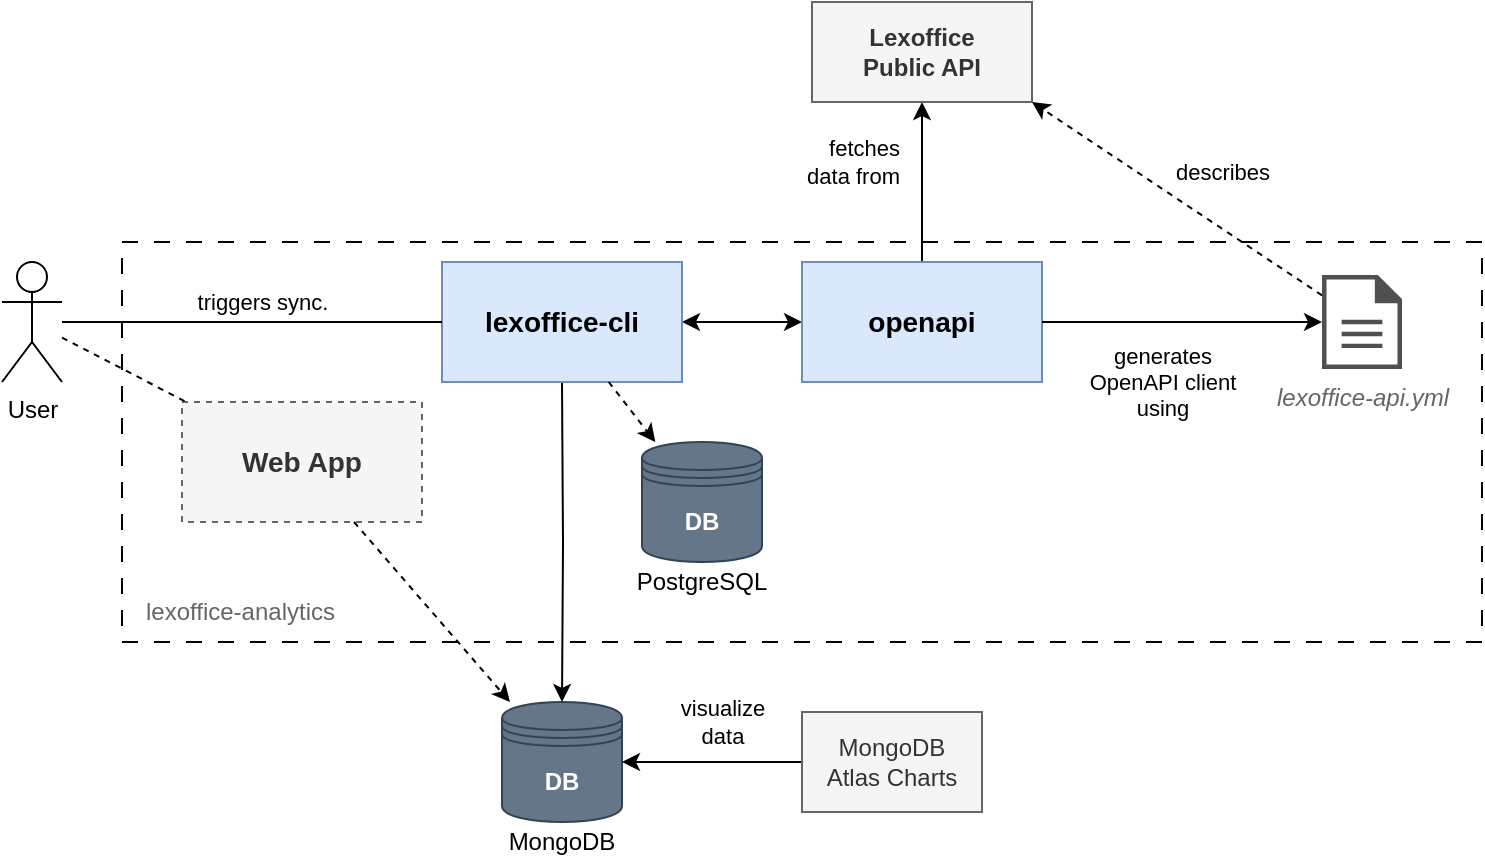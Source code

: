 <mxfile version="21.6.1" type="device" pages="2">
  <diagram name="arch" id="5t-3owG-d0CGpZQSrB-N">
    <mxGraphModel dx="737" dy="612" grid="1" gridSize="10" guides="1" tooltips="1" connect="1" arrows="1" fold="1" page="1" pageScale="1" pageWidth="827" pageHeight="1169" math="0" shadow="0">
      <root>
        <mxCell id="0" />
        <mxCell id="1" parent="0" />
        <mxCell id="6F3jK066CL-uQGyrBXXv-8" value="" style="rounded=0;whiteSpace=wrap;html=1;fillColor=none;dashed=1;dashPattern=8 8;" parent="1" vertex="1">
          <mxGeometry x="150" y="160" width="680" height="200" as="geometry" />
        </mxCell>
        <mxCell id="6F3jK066CL-uQGyrBXXv-4" value="fetches &lt;br&gt;data&amp;nbsp;&lt;span style=&quot;background-color: initial;&quot;&gt;from&lt;/span&gt;" style="edgeStyle=orthogonalEdgeStyle;rounded=0;orthogonalLoop=1;jettySize=auto;html=1;exitX=0.5;exitY=0;exitDx=0;exitDy=0;entryX=0.5;entryY=1;entryDx=0;entryDy=0;align=right;labelBackgroundColor=none;" parent="1" source="6F3jK066CL-uQGyrBXXv-1" target="6F3jK066CL-uQGyrBXXv-2" edge="1">
          <mxGeometry x="0.25" y="10" relative="1" as="geometry">
            <mxPoint as="offset" />
            <Array as="points">
              <mxPoint x="550" y="130" />
              <mxPoint x="550" y="130" />
            </Array>
          </mxGeometry>
        </mxCell>
        <mxCell id="vqjh7xbTjIVflylhLhyk-4" style="edgeStyle=orthogonalEdgeStyle;rounded=0;orthogonalLoop=1;jettySize=auto;html=1;exitX=0;exitY=0.5;exitDx=0;exitDy=0;startArrow=classic;startFill=1;entryX=1;entryY=0.5;entryDx=0;entryDy=0;" parent="1" source="6F3jK066CL-uQGyrBXXv-1" target="vqjh7xbTjIVflylhLhyk-5" edge="1">
          <mxGeometry relative="1" as="geometry">
            <mxPoint x="470" y="200" as="sourcePoint" />
            <mxPoint x="450" y="200" as="targetPoint" />
          </mxGeometry>
        </mxCell>
        <mxCell id="6F3jK066CL-uQGyrBXXv-1" value="openapi" style="rounded=0;whiteSpace=wrap;html=1;fillColor=#dae8fc;strokeColor=#6c8ebf;fontStyle=1;fontSize=14;gradientColor=none;" parent="1" vertex="1">
          <mxGeometry x="490" y="170" width="120" height="60" as="geometry" />
        </mxCell>
        <mxCell id="6F3jK066CL-uQGyrBXXv-2" value="Lexoffice&lt;br&gt;Public API" style="rounded=0;whiteSpace=wrap;html=1;fillColor=#f5f5f5;fontColor=#333333;strokeColor=#666666;fontStyle=1;" parent="1" vertex="1">
          <mxGeometry x="495" y="40" width="110" height="50" as="geometry" />
        </mxCell>
        <mxCell id="6F3jK066CL-uQGyrBXXv-5" value="DB" style="shape=datastore;whiteSpace=wrap;html=1;fontStyle=1;fillColor=#647687;strokeColor=#314354;fontColor=#ffffff;" parent="1" vertex="1">
          <mxGeometry x="340" y="390" width="60" height="60" as="geometry" />
        </mxCell>
        <mxCell id="6F3jK066CL-uQGyrBXXv-7" value="MongoDB" style="text;html=1;strokeColor=none;fillColor=none;align=center;verticalAlign=middle;whiteSpace=wrap;rounded=0;" parent="1" vertex="1">
          <mxGeometry x="330" y="450" width="80" height="20" as="geometry" />
        </mxCell>
        <mxCell id="6F3jK066CL-uQGyrBXXv-11" value="lexoffice-api.yml" style="sketch=0;pointerEvents=1;shadow=0;dashed=0;html=1;strokeColor=none;fillColor=#505050;labelPosition=center;verticalLabelPosition=bottom;verticalAlign=top;outlineConnect=0;align=center;shape=mxgraph.office.concepts.document;fontStyle=2;fontColor=#666666;" parent="1" vertex="1">
          <mxGeometry x="750" y="176.5" width="40" height="47" as="geometry" />
        </mxCell>
        <mxCell id="6F3jK066CL-uQGyrBXXv-13" value="generates&lt;div&gt;OpenAPI client&lt;/div&gt;&lt;div&gt;using&lt;/div&gt;" style="endArrow=classic;html=1;rounded=0;exitX=1;exitY=0.5;exitDx=0;exitDy=0;labelBackgroundColor=none;" parent="1" source="6F3jK066CL-uQGyrBXXv-1" target="6F3jK066CL-uQGyrBXXv-11" edge="1">
          <mxGeometry x="-0.143" y="-30" width="50" height="50" relative="1" as="geometry">
            <mxPoint x="680" y="200" as="sourcePoint" />
            <mxPoint x="700" y="100" as="targetPoint" />
            <mxPoint as="offset" />
          </mxGeometry>
        </mxCell>
        <mxCell id="6F3jK066CL-uQGyrBXXv-14" value="lexoffice-analytics" style="text;html=1;strokeColor=none;fillColor=none;align=left;verticalAlign=middle;whiteSpace=wrap;rounded=0;fontColor=#666666;" parent="1" vertex="1">
          <mxGeometry x="160" y="335" width="110" height="20" as="geometry" />
        </mxCell>
        <mxCell id="vqjh7xbTjIVflylhLhyk-2" style="edgeStyle=orthogonalEdgeStyle;rounded=0;orthogonalLoop=1;jettySize=auto;html=1;exitX=0.5;exitY=1;exitDx=0;exitDy=0;entryX=0.5;entryY=0;entryDx=0;entryDy=0;startArrow=none;startFill=0;" parent="1" target="6F3jK066CL-uQGyrBXXv-5" edge="1">
          <mxGeometry relative="1" as="geometry">
            <mxPoint x="370" y="230" as="sourcePoint" />
          </mxGeometry>
        </mxCell>
        <mxCell id="vqjh7xbTjIVflylhLhyk-5" value="lexoffice-cli" style="rounded=0;whiteSpace=wrap;html=1;fillColor=#dae8fc;strokeColor=#6c8ebf;fontStyle=1;fontSize=14;" parent="1" vertex="1">
          <mxGeometry x="310" y="170" width="120" height="60" as="geometry" />
        </mxCell>
        <mxCell id="vqjh7xbTjIVflylhLhyk-9" value="User" style="shape=umlActor;verticalLabelPosition=bottom;verticalAlign=top;html=1;outlineConnect=0;" parent="1" vertex="1">
          <mxGeometry x="90" y="170" width="30" height="60" as="geometry" />
        </mxCell>
        <mxCell id="vqjh7xbTjIVflylhLhyk-10" value="triggers sync." style="endArrow=none;html=1;rounded=0;entryX=0;entryY=0.5;entryDx=0;entryDy=0;" parent="1" source="vqjh7xbTjIVflylhLhyk-9" target="vqjh7xbTjIVflylhLhyk-5" edge="1">
          <mxGeometry x="0.053" y="10" width="50" height="50" relative="1" as="geometry">
            <mxPoint x="50" y="199.5" as="sourcePoint" />
            <mxPoint x="110" y="199.5" as="targetPoint" />
            <mxPoint as="offset" />
          </mxGeometry>
        </mxCell>
        <mxCell id="vqjh7xbTjIVflylhLhyk-13" value="Web App" style="rounded=0;whiteSpace=wrap;html=1;fillColor=#f5f5f5;strokeColor=#666666;fontStyle=1;fontSize=14;dashed=1;fontColor=#333333;" parent="1" vertex="1">
          <mxGeometry x="180" y="240" width="120" height="60" as="geometry" />
        </mxCell>
        <mxCell id="vqjh7xbTjIVflylhLhyk-15" value="" style="endArrow=none;html=1;rounded=0;dashed=1;" parent="1" source="vqjh7xbTjIVflylhLhyk-9" target="vqjh7xbTjIVflylhLhyk-13" edge="1">
          <mxGeometry width="50" height="50" relative="1" as="geometry">
            <mxPoint x="140" y="210" as="sourcePoint" />
            <mxPoint x="180" y="210" as="targetPoint" />
          </mxGeometry>
        </mxCell>
        <mxCell id="WTJvzP2IVYej0FcruoJN-1" value="DB" style="shape=datastore;whiteSpace=wrap;html=1;fontStyle=1;fillColor=#647687;strokeColor=#314354;fontColor=#ffffff;" vertex="1" parent="1">
          <mxGeometry x="410" y="260" width="60" height="60" as="geometry" />
        </mxCell>
        <mxCell id="WTJvzP2IVYej0FcruoJN-2" value="PostgreSQL" style="text;html=1;strokeColor=none;fillColor=none;align=center;verticalAlign=middle;whiteSpace=wrap;rounded=0;" vertex="1" parent="1">
          <mxGeometry x="400" y="320" width="80" height="20" as="geometry" />
        </mxCell>
        <mxCell id="WTJvzP2IVYej0FcruoJN-3" value="" style="endArrow=classic;startArrow=none;html=1;rounded=0;dashed=1;startFill=0;" edge="1" parent="1" source="vqjh7xbTjIVflylhLhyk-5" target="WTJvzP2IVYej0FcruoJN-1">
          <mxGeometry width="50" height="50" relative="1" as="geometry">
            <mxPoint x="410" y="460" as="sourcePoint" />
            <mxPoint x="460" y="410" as="targetPoint" />
          </mxGeometry>
        </mxCell>
        <mxCell id="WTJvzP2IVYej0FcruoJN-4" value="" style="endArrow=classic;startArrow=none;html=1;rounded=0;dashed=1;startFill=0;" edge="1" parent="1" source="vqjh7xbTjIVflylhLhyk-13" target="6F3jK066CL-uQGyrBXXv-5">
          <mxGeometry width="50" height="50" relative="1" as="geometry">
            <mxPoint x="427" y="240" as="sourcePoint" />
            <mxPoint x="463" y="280" as="targetPoint" />
          </mxGeometry>
        </mxCell>
        <mxCell id="WTJvzP2IVYej0FcruoJN-6" value="visualize&lt;br&gt;data" style="edgeStyle=orthogonalEdgeStyle;rounded=0;orthogonalLoop=1;jettySize=auto;html=1;entryX=1;entryY=0.5;entryDx=0;entryDy=0;" edge="1" parent="1" source="WTJvzP2IVYej0FcruoJN-5" target="6F3jK066CL-uQGyrBXXv-5">
          <mxGeometry x="-0.111" y="-20" relative="1" as="geometry">
            <mxPoint as="offset" />
          </mxGeometry>
        </mxCell>
        <mxCell id="WTJvzP2IVYej0FcruoJN-5" value="MongoDB&lt;br&gt;Atlas Charts" style="rounded=0;whiteSpace=wrap;html=1;fillColor=#f5f5f5;strokeColor=#666666;fontColor=#333333;" vertex="1" parent="1">
          <mxGeometry x="490" y="395" width="90" height="50" as="geometry" />
        </mxCell>
        <mxCell id="WTJvzP2IVYej0FcruoJN-9" value="describes" style="endArrow=classic;html=1;rounded=0;entryX=1;entryY=1;entryDx=0;entryDy=0;dashed=1;labelBackgroundColor=none;" edge="1" parent="1" source="6F3jK066CL-uQGyrBXXv-11" target="6F3jK066CL-uQGyrBXXv-2">
          <mxGeometry x="-0.125" y="-23" width="50" height="50" relative="1" as="geometry">
            <mxPoint x="670" y="110" as="sourcePoint" />
            <mxPoint x="720" y="60" as="targetPoint" />
            <mxPoint as="offset" />
          </mxGeometry>
        </mxCell>
      </root>
    </mxGraphModel>
  </diagram>
  <diagram id="E5f5kEFJcaZQR_0nBf7t" name="db_model">
    <mxGraphModel dx="1137" dy="725" grid="1" gridSize="10" guides="1" tooltips="1" connect="1" arrows="1" fold="1" page="1" pageScale="1" pageWidth="827" pageHeight="1169" math="0" shadow="0">
      <root>
        <mxCell id="0" />
        <mxCell id="1" parent="0" />
        <mxCell id="kGeeS-bBw0bCbX8I_SXT-1" value="voucherlist" style="shape=table;startSize=30;container=1;collapsible=1;childLayout=tableLayout;fixedRows=1;rowLines=0;fontStyle=1;align=center;resizeLast=1;html=1;" vertex="1" parent="1">
          <mxGeometry x="600" y="840" width="240" height="450" as="geometry" />
        </mxCell>
        <mxCell id="kGeeS-bBw0bCbX8I_SXT-2" value="" style="shape=tableRow;horizontal=0;startSize=0;swimlaneHead=0;swimlaneBody=0;fillColor=none;collapsible=0;dropTarget=0;points=[[0,0.5],[1,0.5]];portConstraint=eastwest;top=0;left=0;right=0;bottom=1;" vertex="1" parent="kGeeS-bBw0bCbX8I_SXT-1">
          <mxGeometry y="30" width="240" height="30" as="geometry" />
        </mxCell>
        <mxCell id="kGeeS-bBw0bCbX8I_SXT-3" value="PK" style="shape=partialRectangle;connectable=0;fillColor=none;top=0;left=0;bottom=0;right=0;fontStyle=1;overflow=hidden;whiteSpace=wrap;html=1;" vertex="1" parent="kGeeS-bBw0bCbX8I_SXT-2">
          <mxGeometry width="30" height="30" as="geometry">
            <mxRectangle width="30" height="30" as="alternateBounds" />
          </mxGeometry>
        </mxCell>
        <mxCell id="kGeeS-bBw0bCbX8I_SXT-4" value="id UUID" style="shape=partialRectangle;connectable=0;fillColor=none;top=0;left=0;bottom=0;right=0;align=left;spacingLeft=6;fontStyle=5;overflow=hidden;whiteSpace=wrap;html=1;" vertex="1" parent="kGeeS-bBw0bCbX8I_SXT-2">
          <mxGeometry x="30" width="210" height="30" as="geometry">
            <mxRectangle width="210" height="30" as="alternateBounds" />
          </mxGeometry>
        </mxCell>
        <mxCell id="kGeeS-bBw0bCbX8I_SXT-5" value="" style="shape=tableRow;horizontal=0;startSize=0;swimlaneHead=0;swimlaneBody=0;fillColor=none;collapsible=0;dropTarget=0;points=[[0,0.5],[1,0.5]];portConstraint=eastwest;top=0;left=0;right=0;bottom=0;" vertex="1" parent="kGeeS-bBw0bCbX8I_SXT-1">
          <mxGeometry y="60" width="240" height="30" as="geometry" />
        </mxCell>
        <mxCell id="kGeeS-bBw0bCbX8I_SXT-6" value="" style="shape=partialRectangle;connectable=0;fillColor=none;top=0;left=0;bottom=0;right=0;editable=1;overflow=hidden;whiteSpace=wrap;html=1;" vertex="1" parent="kGeeS-bBw0bCbX8I_SXT-5">
          <mxGeometry width="30" height="30" as="geometry">
            <mxRectangle width="30" height="30" as="alternateBounds" />
          </mxGeometry>
        </mxCell>
        <mxCell id="kGeeS-bBw0bCbX8I_SXT-7" value="voucher_type VARCHAR" style="shape=partialRectangle;connectable=0;fillColor=none;top=0;left=0;bottom=0;right=0;align=left;spacingLeft=6;overflow=hidden;whiteSpace=wrap;html=1;" vertex="1" parent="kGeeS-bBw0bCbX8I_SXT-5">
          <mxGeometry x="30" width="210" height="30" as="geometry">
            <mxRectangle width="210" height="30" as="alternateBounds" />
          </mxGeometry>
        </mxCell>
        <mxCell id="kGeeS-bBw0bCbX8I_SXT-8" value="" style="shape=tableRow;horizontal=0;startSize=0;swimlaneHead=0;swimlaneBody=0;fillColor=none;collapsible=0;dropTarget=0;points=[[0,0.5],[1,0.5]];portConstraint=eastwest;top=0;left=0;right=0;bottom=0;" vertex="1" parent="kGeeS-bBw0bCbX8I_SXT-1">
          <mxGeometry y="90" width="240" height="30" as="geometry" />
        </mxCell>
        <mxCell id="kGeeS-bBw0bCbX8I_SXT-9" value="" style="shape=partialRectangle;connectable=0;fillColor=none;top=0;left=0;bottom=0;right=0;editable=1;overflow=hidden;whiteSpace=wrap;html=1;" vertex="1" parent="kGeeS-bBw0bCbX8I_SXT-8">
          <mxGeometry width="30" height="30" as="geometry">
            <mxRectangle width="30" height="30" as="alternateBounds" />
          </mxGeometry>
        </mxCell>
        <mxCell id="kGeeS-bBw0bCbX8I_SXT-10" value="voucher_status VARCHAR" style="shape=partialRectangle;connectable=0;fillColor=none;top=0;left=0;bottom=0;right=0;align=left;spacingLeft=6;overflow=hidden;whiteSpace=wrap;html=1;" vertex="1" parent="kGeeS-bBw0bCbX8I_SXT-8">
          <mxGeometry x="30" width="210" height="30" as="geometry">
            <mxRectangle width="210" height="30" as="alternateBounds" />
          </mxGeometry>
        </mxCell>
        <mxCell id="kGeeS-bBw0bCbX8I_SXT-11" value="" style="shape=tableRow;horizontal=0;startSize=0;swimlaneHead=0;swimlaneBody=0;fillColor=none;collapsible=0;dropTarget=0;points=[[0,0.5],[1,0.5]];portConstraint=eastwest;top=0;left=0;right=0;bottom=0;" vertex="1" parent="kGeeS-bBw0bCbX8I_SXT-1">
          <mxGeometry y="120" width="240" height="30" as="geometry" />
        </mxCell>
        <mxCell id="kGeeS-bBw0bCbX8I_SXT-12" value="" style="shape=partialRectangle;connectable=0;fillColor=none;top=0;left=0;bottom=0;right=0;editable=1;overflow=hidden;whiteSpace=wrap;html=1;" vertex="1" parent="kGeeS-bBw0bCbX8I_SXT-11">
          <mxGeometry width="30" height="30" as="geometry">
            <mxRectangle width="30" height="30" as="alternateBounds" />
          </mxGeometry>
        </mxCell>
        <mxCell id="kGeeS-bBw0bCbX8I_SXT-13" value="voucher_number VARCHAR" style="shape=partialRectangle;connectable=0;fillColor=none;top=0;left=0;bottom=0;right=0;align=left;spacingLeft=6;overflow=hidden;whiteSpace=wrap;html=1;" vertex="1" parent="kGeeS-bBw0bCbX8I_SXT-11">
          <mxGeometry x="30" width="210" height="30" as="geometry">
            <mxRectangle width="210" height="30" as="alternateBounds" />
          </mxGeometry>
        </mxCell>
        <mxCell id="kGeeS-bBw0bCbX8I_SXT-14" style="shape=tableRow;horizontal=0;startSize=0;swimlaneHead=0;swimlaneBody=0;fillColor=none;collapsible=0;dropTarget=0;points=[[0,0.5],[1,0.5]];portConstraint=eastwest;top=0;left=0;right=0;bottom=0;" vertex="1" parent="kGeeS-bBw0bCbX8I_SXT-1">
          <mxGeometry y="150" width="240" height="30" as="geometry" />
        </mxCell>
        <mxCell id="kGeeS-bBw0bCbX8I_SXT-15" style="shape=partialRectangle;connectable=0;fillColor=none;top=0;left=0;bottom=0;right=0;editable=1;overflow=hidden;whiteSpace=wrap;html=1;" vertex="1" parent="kGeeS-bBw0bCbX8I_SXT-14">
          <mxGeometry width="30" height="30" as="geometry">
            <mxRectangle width="30" height="30" as="alternateBounds" />
          </mxGeometry>
        </mxCell>
        <mxCell id="kGeeS-bBw0bCbX8I_SXT-16" value="voucher_date TIMESTAMP" style="shape=partialRectangle;connectable=0;fillColor=none;top=0;left=0;bottom=0;right=0;align=left;spacingLeft=6;overflow=hidden;whiteSpace=wrap;html=1;" vertex="1" parent="kGeeS-bBw0bCbX8I_SXT-14">
          <mxGeometry x="30" width="210" height="30" as="geometry">
            <mxRectangle width="210" height="30" as="alternateBounds" />
          </mxGeometry>
        </mxCell>
        <mxCell id="kGeeS-bBw0bCbX8I_SXT-17" style="shape=tableRow;horizontal=0;startSize=0;swimlaneHead=0;swimlaneBody=0;fillColor=none;collapsible=0;dropTarget=0;points=[[0,0.5],[1,0.5]];portConstraint=eastwest;top=0;left=0;right=0;bottom=0;" vertex="1" parent="kGeeS-bBw0bCbX8I_SXT-1">
          <mxGeometry y="180" width="240" height="30" as="geometry" />
        </mxCell>
        <mxCell id="kGeeS-bBw0bCbX8I_SXT-18" style="shape=partialRectangle;connectable=0;fillColor=none;top=0;left=0;bottom=0;right=0;editable=1;overflow=hidden;whiteSpace=wrap;html=1;" vertex="1" parent="kGeeS-bBw0bCbX8I_SXT-17">
          <mxGeometry width="30" height="30" as="geometry">
            <mxRectangle width="30" height="30" as="alternateBounds" />
          </mxGeometry>
        </mxCell>
        <mxCell id="kGeeS-bBw0bCbX8I_SXT-19" value="created_date TIMESTAMP" style="shape=partialRectangle;connectable=0;fillColor=none;top=0;left=0;bottom=0;right=0;align=left;spacingLeft=6;overflow=hidden;whiteSpace=wrap;html=1;" vertex="1" parent="kGeeS-bBw0bCbX8I_SXT-17">
          <mxGeometry x="30" width="210" height="30" as="geometry">
            <mxRectangle width="210" height="30" as="alternateBounds" />
          </mxGeometry>
        </mxCell>
        <mxCell id="kGeeS-bBw0bCbX8I_SXT-20" style="shape=tableRow;horizontal=0;startSize=0;swimlaneHead=0;swimlaneBody=0;fillColor=none;collapsible=0;dropTarget=0;points=[[0,0.5],[1,0.5]];portConstraint=eastwest;top=0;left=0;right=0;bottom=0;" vertex="1" parent="kGeeS-bBw0bCbX8I_SXT-1">
          <mxGeometry y="210" width="240" height="30" as="geometry" />
        </mxCell>
        <mxCell id="kGeeS-bBw0bCbX8I_SXT-21" style="shape=partialRectangle;connectable=0;fillColor=none;top=0;left=0;bottom=0;right=0;editable=1;overflow=hidden;whiteSpace=wrap;html=1;" vertex="1" parent="kGeeS-bBw0bCbX8I_SXT-20">
          <mxGeometry width="30" height="30" as="geometry">
            <mxRectangle width="30" height="30" as="alternateBounds" />
          </mxGeometry>
        </mxCell>
        <mxCell id="kGeeS-bBw0bCbX8I_SXT-22" value="updated_date TIMESTAMP" style="shape=partialRectangle;connectable=0;fillColor=none;top=0;left=0;bottom=0;right=0;align=left;spacingLeft=6;overflow=hidden;whiteSpace=wrap;html=1;" vertex="1" parent="kGeeS-bBw0bCbX8I_SXT-20">
          <mxGeometry x="30" width="210" height="30" as="geometry">
            <mxRectangle width="210" height="30" as="alternateBounds" />
          </mxGeometry>
        </mxCell>
        <mxCell id="kGeeS-bBw0bCbX8I_SXT-23" style="shape=tableRow;horizontal=0;startSize=0;swimlaneHead=0;swimlaneBody=0;fillColor=none;collapsible=0;dropTarget=0;points=[[0,0.5],[1,0.5]];portConstraint=eastwest;top=0;left=0;right=0;bottom=0;" vertex="1" parent="kGeeS-bBw0bCbX8I_SXT-1">
          <mxGeometry y="240" width="240" height="30" as="geometry" />
        </mxCell>
        <mxCell id="kGeeS-bBw0bCbX8I_SXT-24" style="shape=partialRectangle;connectable=0;fillColor=none;top=0;left=0;bottom=0;right=0;editable=1;overflow=hidden;whiteSpace=wrap;html=1;" vertex="1" parent="kGeeS-bBw0bCbX8I_SXT-23">
          <mxGeometry width="30" height="30" as="geometry">
            <mxRectangle width="30" height="30" as="alternateBounds" />
          </mxGeometry>
        </mxCell>
        <mxCell id="kGeeS-bBw0bCbX8I_SXT-25" value="due_date TIMESTAMP" style="shape=partialRectangle;connectable=0;fillColor=none;top=0;left=0;bottom=0;right=0;align=left;spacingLeft=6;overflow=hidden;whiteSpace=wrap;html=1;" vertex="1" parent="kGeeS-bBw0bCbX8I_SXT-23">
          <mxGeometry x="30" width="210" height="30" as="geometry">
            <mxRectangle width="210" height="30" as="alternateBounds" />
          </mxGeometry>
        </mxCell>
        <mxCell id="kGeeS-bBw0bCbX8I_SXT-26" style="shape=tableRow;horizontal=0;startSize=0;swimlaneHead=0;swimlaneBody=0;fillColor=none;collapsible=0;dropTarget=0;points=[[0,0.5],[1,0.5]];portConstraint=eastwest;top=0;left=0;right=0;bottom=0;" vertex="1" parent="kGeeS-bBw0bCbX8I_SXT-1">
          <mxGeometry y="270" width="240" height="30" as="geometry" />
        </mxCell>
        <mxCell id="kGeeS-bBw0bCbX8I_SXT-27" style="shape=partialRectangle;connectable=0;fillColor=none;top=0;left=0;bottom=0;right=0;editable=1;overflow=hidden;whiteSpace=wrap;html=1;" vertex="1" parent="kGeeS-bBw0bCbX8I_SXT-26">
          <mxGeometry width="30" height="30" as="geometry">
            <mxRectangle width="30" height="30" as="alternateBounds" />
          </mxGeometry>
        </mxCell>
        <mxCell id="kGeeS-bBw0bCbX8I_SXT-28" value="contact_id UUID" style="shape=partialRectangle;connectable=0;fillColor=none;top=0;left=0;bottom=0;right=0;align=left;spacingLeft=6;overflow=hidden;whiteSpace=wrap;html=1;" vertex="1" parent="kGeeS-bBw0bCbX8I_SXT-26">
          <mxGeometry x="30" width="210" height="30" as="geometry">
            <mxRectangle width="210" height="30" as="alternateBounds" />
          </mxGeometry>
        </mxCell>
        <mxCell id="kGeeS-bBw0bCbX8I_SXT-29" style="shape=tableRow;horizontal=0;startSize=0;swimlaneHead=0;swimlaneBody=0;fillColor=none;collapsible=0;dropTarget=0;points=[[0,0.5],[1,0.5]];portConstraint=eastwest;top=0;left=0;right=0;bottom=0;" vertex="1" parent="kGeeS-bBw0bCbX8I_SXT-1">
          <mxGeometry y="300" width="240" height="30" as="geometry" />
        </mxCell>
        <mxCell id="kGeeS-bBw0bCbX8I_SXT-30" style="shape=partialRectangle;connectable=0;fillColor=none;top=0;left=0;bottom=0;right=0;editable=1;overflow=hidden;whiteSpace=wrap;html=1;" vertex="1" parent="kGeeS-bBw0bCbX8I_SXT-29">
          <mxGeometry width="30" height="30" as="geometry">
            <mxRectangle width="30" height="30" as="alternateBounds" />
          </mxGeometry>
        </mxCell>
        <mxCell id="kGeeS-bBw0bCbX8I_SXT-31" value="contact_name VARCHAR" style="shape=partialRectangle;connectable=0;fillColor=none;top=0;left=0;bottom=0;right=0;align=left;spacingLeft=6;overflow=hidden;whiteSpace=wrap;html=1;" vertex="1" parent="kGeeS-bBw0bCbX8I_SXT-29">
          <mxGeometry x="30" width="210" height="30" as="geometry">
            <mxRectangle width="210" height="30" as="alternateBounds" />
          </mxGeometry>
        </mxCell>
        <mxCell id="kGeeS-bBw0bCbX8I_SXT-32" style="shape=tableRow;horizontal=0;startSize=0;swimlaneHead=0;swimlaneBody=0;fillColor=none;collapsible=0;dropTarget=0;points=[[0,0.5],[1,0.5]];portConstraint=eastwest;top=0;left=0;right=0;bottom=0;" vertex="1" parent="kGeeS-bBw0bCbX8I_SXT-1">
          <mxGeometry y="330" width="240" height="30" as="geometry" />
        </mxCell>
        <mxCell id="kGeeS-bBw0bCbX8I_SXT-33" style="shape=partialRectangle;connectable=0;fillColor=none;top=0;left=0;bottom=0;right=0;editable=1;overflow=hidden;whiteSpace=wrap;html=1;" vertex="1" parent="kGeeS-bBw0bCbX8I_SXT-32">
          <mxGeometry width="30" height="30" as="geometry">
            <mxRectangle width="30" height="30" as="alternateBounds" />
          </mxGeometry>
        </mxCell>
        <mxCell id="kGeeS-bBw0bCbX8I_SXT-34" value="total_amount FLOAT" style="shape=partialRectangle;connectable=0;fillColor=none;top=0;left=0;bottom=0;right=0;align=left;spacingLeft=6;overflow=hidden;whiteSpace=wrap;html=1;" vertex="1" parent="kGeeS-bBw0bCbX8I_SXT-32">
          <mxGeometry x="30" width="210" height="30" as="geometry">
            <mxRectangle width="210" height="30" as="alternateBounds" />
          </mxGeometry>
        </mxCell>
        <mxCell id="kGeeS-bBw0bCbX8I_SXT-35" style="shape=tableRow;horizontal=0;startSize=0;swimlaneHead=0;swimlaneBody=0;fillColor=none;collapsible=0;dropTarget=0;points=[[0,0.5],[1,0.5]];portConstraint=eastwest;top=0;left=0;right=0;bottom=0;" vertex="1" parent="kGeeS-bBw0bCbX8I_SXT-1">
          <mxGeometry y="360" width="240" height="30" as="geometry" />
        </mxCell>
        <mxCell id="kGeeS-bBw0bCbX8I_SXT-36" style="shape=partialRectangle;connectable=0;fillColor=none;top=0;left=0;bottom=0;right=0;editable=1;overflow=hidden;whiteSpace=wrap;html=1;" vertex="1" parent="kGeeS-bBw0bCbX8I_SXT-35">
          <mxGeometry width="30" height="30" as="geometry">
            <mxRectangle width="30" height="30" as="alternateBounds" />
          </mxGeometry>
        </mxCell>
        <mxCell id="kGeeS-bBw0bCbX8I_SXT-37" value="open_amount FLOAT" style="shape=partialRectangle;connectable=0;fillColor=none;top=0;left=0;bottom=0;right=0;align=left;spacingLeft=6;overflow=hidden;whiteSpace=wrap;html=1;" vertex="1" parent="kGeeS-bBw0bCbX8I_SXT-35">
          <mxGeometry x="30" width="210" height="30" as="geometry">
            <mxRectangle width="210" height="30" as="alternateBounds" />
          </mxGeometry>
        </mxCell>
        <mxCell id="kGeeS-bBw0bCbX8I_SXT-38" style="shape=tableRow;horizontal=0;startSize=0;swimlaneHead=0;swimlaneBody=0;fillColor=none;collapsible=0;dropTarget=0;points=[[0,0.5],[1,0.5]];portConstraint=eastwest;top=0;left=0;right=0;bottom=0;" vertex="1" parent="kGeeS-bBw0bCbX8I_SXT-1">
          <mxGeometry y="390" width="240" height="30" as="geometry" />
        </mxCell>
        <mxCell id="kGeeS-bBw0bCbX8I_SXT-39" style="shape=partialRectangle;connectable=0;fillColor=none;top=0;left=0;bottom=0;right=0;editable=1;overflow=hidden;whiteSpace=wrap;html=1;" vertex="1" parent="kGeeS-bBw0bCbX8I_SXT-38">
          <mxGeometry width="30" height="30" as="geometry">
            <mxRectangle width="30" height="30" as="alternateBounds" />
          </mxGeometry>
        </mxCell>
        <mxCell id="kGeeS-bBw0bCbX8I_SXT-40" value="currency VARCHAR" style="shape=partialRectangle;connectable=0;fillColor=none;top=0;left=0;bottom=0;right=0;align=left;spacingLeft=6;overflow=hidden;whiteSpace=wrap;html=1;" vertex="1" parent="kGeeS-bBw0bCbX8I_SXT-38">
          <mxGeometry x="30" width="210" height="30" as="geometry">
            <mxRectangle width="210" height="30" as="alternateBounds" />
          </mxGeometry>
        </mxCell>
        <mxCell id="kGeeS-bBw0bCbX8I_SXT-41" style="shape=tableRow;horizontal=0;startSize=0;swimlaneHead=0;swimlaneBody=0;fillColor=none;collapsible=0;dropTarget=0;points=[[0,0.5],[1,0.5]];portConstraint=eastwest;top=0;left=0;right=0;bottom=0;" vertex="1" parent="kGeeS-bBw0bCbX8I_SXT-1">
          <mxGeometry y="420" width="240" height="30" as="geometry" />
        </mxCell>
        <mxCell id="kGeeS-bBw0bCbX8I_SXT-42" style="shape=partialRectangle;connectable=0;fillColor=none;top=0;left=0;bottom=0;right=0;editable=1;overflow=hidden;whiteSpace=wrap;html=1;" vertex="1" parent="kGeeS-bBw0bCbX8I_SXT-41">
          <mxGeometry width="30" height="30" as="geometry">
            <mxRectangle width="30" height="30" as="alternateBounds" />
          </mxGeometry>
        </mxCell>
        <mxCell id="kGeeS-bBw0bCbX8I_SXT-43" value="archived BOOLEAN" style="shape=partialRectangle;connectable=0;fillColor=none;top=0;left=0;bottom=0;right=0;align=left;spacingLeft=6;overflow=hidden;whiteSpace=wrap;html=1;" vertex="1" parent="kGeeS-bBw0bCbX8I_SXT-41">
          <mxGeometry x="30" width="210" height="30" as="geometry">
            <mxRectangle width="210" height="30" as="alternateBounds" />
          </mxGeometry>
        </mxCell>
        <mxCell id="kGeeS-bBw0bCbX8I_SXT-44" value="invoices" style="shape=table;startSize=30;container=1;collapsible=1;childLayout=tableLayout;fixedRows=1;rowLines=0;fontStyle=1;align=center;resizeLast=1;html=1;" vertex="1" parent="1">
          <mxGeometry x="600" y="200" width="240" height="570" as="geometry" />
        </mxCell>
        <mxCell id="kGeeS-bBw0bCbX8I_SXT-45" value="" style="shape=tableRow;horizontal=0;startSize=0;swimlaneHead=0;swimlaneBody=0;fillColor=none;collapsible=0;dropTarget=0;points=[[0,0.5],[1,0.5]];portConstraint=eastwest;top=0;left=0;right=0;bottom=1;" vertex="1" parent="kGeeS-bBw0bCbX8I_SXT-44">
          <mxGeometry y="30" width="240" height="30" as="geometry" />
        </mxCell>
        <mxCell id="kGeeS-bBw0bCbX8I_SXT-46" value="PK" style="shape=partialRectangle;connectable=0;fillColor=none;top=0;left=0;bottom=0;right=0;fontStyle=1;overflow=hidden;whiteSpace=wrap;html=1;" vertex="1" parent="kGeeS-bBw0bCbX8I_SXT-45">
          <mxGeometry width="30" height="30" as="geometry">
            <mxRectangle width="30" height="30" as="alternateBounds" />
          </mxGeometry>
        </mxCell>
        <mxCell id="kGeeS-bBw0bCbX8I_SXT-47" value="id UUID" style="shape=partialRectangle;connectable=0;fillColor=none;top=0;left=0;bottom=0;right=0;align=left;spacingLeft=6;fontStyle=5;overflow=hidden;whiteSpace=wrap;html=1;" vertex="1" parent="kGeeS-bBw0bCbX8I_SXT-45">
          <mxGeometry x="30" width="210" height="30" as="geometry">
            <mxRectangle width="210" height="30" as="alternateBounds" />
          </mxGeometry>
        </mxCell>
        <mxCell id="kGeeS-bBw0bCbX8I_SXT-48" value="" style="shape=tableRow;horizontal=0;startSize=0;swimlaneHead=0;swimlaneBody=0;fillColor=none;collapsible=0;dropTarget=0;points=[[0,0.5],[1,0.5]];portConstraint=eastwest;top=0;left=0;right=0;bottom=0;" vertex="1" parent="kGeeS-bBw0bCbX8I_SXT-44">
          <mxGeometry y="60" width="240" height="30" as="geometry" />
        </mxCell>
        <mxCell id="kGeeS-bBw0bCbX8I_SXT-49" value="" style="shape=partialRectangle;connectable=0;fillColor=none;top=0;left=0;bottom=0;right=0;editable=1;overflow=hidden;whiteSpace=wrap;html=1;" vertex="1" parent="kGeeS-bBw0bCbX8I_SXT-48">
          <mxGeometry width="30" height="30" as="geometry">
            <mxRectangle width="30" height="30" as="alternateBounds" />
          </mxGeometry>
        </mxCell>
        <mxCell id="kGeeS-bBw0bCbX8I_SXT-50" value="organization_id UUID" style="shape=partialRectangle;connectable=0;fillColor=none;top=0;left=0;bottom=0;right=0;align=left;spacingLeft=6;overflow=hidden;whiteSpace=wrap;html=1;" vertex="1" parent="kGeeS-bBw0bCbX8I_SXT-48">
          <mxGeometry x="30" width="210" height="30" as="geometry">
            <mxRectangle width="210" height="30" as="alternateBounds" />
          </mxGeometry>
        </mxCell>
        <mxCell id="kGeeS-bBw0bCbX8I_SXT-51" value="" style="shape=tableRow;horizontal=0;startSize=0;swimlaneHead=0;swimlaneBody=0;fillColor=none;collapsible=0;dropTarget=0;points=[[0,0.5],[1,0.5]];portConstraint=eastwest;top=0;left=0;right=0;bottom=0;" vertex="1" parent="kGeeS-bBw0bCbX8I_SXT-44">
          <mxGeometry y="90" width="240" height="30" as="geometry" />
        </mxCell>
        <mxCell id="kGeeS-bBw0bCbX8I_SXT-52" value="" style="shape=partialRectangle;connectable=0;fillColor=none;top=0;left=0;bottom=0;right=0;editable=1;overflow=hidden;whiteSpace=wrap;html=1;" vertex="1" parent="kGeeS-bBw0bCbX8I_SXT-51">
          <mxGeometry width="30" height="30" as="geometry">
            <mxRectangle width="30" height="30" as="alternateBounds" />
          </mxGeometry>
        </mxCell>
        <mxCell id="kGeeS-bBw0bCbX8I_SXT-53" value="created_date TIMESTAMP" style="shape=partialRectangle;connectable=0;fillColor=none;top=0;left=0;bottom=0;right=0;align=left;spacingLeft=6;overflow=hidden;whiteSpace=wrap;html=1;" vertex="1" parent="kGeeS-bBw0bCbX8I_SXT-51">
          <mxGeometry x="30" width="210" height="30" as="geometry">
            <mxRectangle width="210" height="30" as="alternateBounds" />
          </mxGeometry>
        </mxCell>
        <mxCell id="kGeeS-bBw0bCbX8I_SXT-54" value="" style="shape=tableRow;horizontal=0;startSize=0;swimlaneHead=0;swimlaneBody=0;fillColor=none;collapsible=0;dropTarget=0;points=[[0,0.5],[1,0.5]];portConstraint=eastwest;top=0;left=0;right=0;bottom=0;" vertex="1" parent="kGeeS-bBw0bCbX8I_SXT-44">
          <mxGeometry y="120" width="240" height="30" as="geometry" />
        </mxCell>
        <mxCell id="kGeeS-bBw0bCbX8I_SXT-55" value="" style="shape=partialRectangle;connectable=0;fillColor=none;top=0;left=0;bottom=0;right=0;editable=1;overflow=hidden;whiteSpace=wrap;html=1;" vertex="1" parent="kGeeS-bBw0bCbX8I_SXT-54">
          <mxGeometry width="30" height="30" as="geometry">
            <mxRectangle width="30" height="30" as="alternateBounds" />
          </mxGeometry>
        </mxCell>
        <mxCell id="kGeeS-bBw0bCbX8I_SXT-56" value="updated_date TIMESTAMP" style="shape=partialRectangle;connectable=0;fillColor=none;top=0;left=0;bottom=0;right=0;align=left;spacingLeft=6;overflow=hidden;whiteSpace=wrap;html=1;" vertex="1" parent="kGeeS-bBw0bCbX8I_SXT-54">
          <mxGeometry x="30" width="210" height="30" as="geometry">
            <mxRectangle width="210" height="30" as="alternateBounds" />
          </mxGeometry>
        </mxCell>
        <mxCell id="kGeeS-bBw0bCbX8I_SXT-57" style="shape=tableRow;horizontal=0;startSize=0;swimlaneHead=0;swimlaneBody=0;fillColor=none;collapsible=0;dropTarget=0;points=[[0,0.5],[1,0.5]];portConstraint=eastwest;top=0;left=0;right=0;bottom=0;" vertex="1" parent="kGeeS-bBw0bCbX8I_SXT-44">
          <mxGeometry y="150" width="240" height="30" as="geometry" />
        </mxCell>
        <mxCell id="kGeeS-bBw0bCbX8I_SXT-58" style="shape=partialRectangle;connectable=0;fillColor=none;top=0;left=0;bottom=0;right=0;editable=1;overflow=hidden;whiteSpace=wrap;html=1;" vertex="1" parent="kGeeS-bBw0bCbX8I_SXT-57">
          <mxGeometry width="30" height="30" as="geometry">
            <mxRectangle width="30" height="30" as="alternateBounds" />
          </mxGeometry>
        </mxCell>
        <mxCell id="kGeeS-bBw0bCbX8I_SXT-59" value="version INTEGER" style="shape=partialRectangle;connectable=0;fillColor=none;top=0;left=0;bottom=0;right=0;align=left;spacingLeft=6;overflow=hidden;whiteSpace=wrap;html=1;" vertex="1" parent="kGeeS-bBw0bCbX8I_SXT-57">
          <mxGeometry x="30" width="210" height="30" as="geometry">
            <mxRectangle width="210" height="30" as="alternateBounds" />
          </mxGeometry>
        </mxCell>
        <mxCell id="kGeeS-bBw0bCbX8I_SXT-60" style="shape=tableRow;horizontal=0;startSize=0;swimlaneHead=0;swimlaneBody=0;fillColor=none;collapsible=0;dropTarget=0;points=[[0,0.5],[1,0.5]];portConstraint=eastwest;top=0;left=0;right=0;bottom=0;" vertex="1" parent="kGeeS-bBw0bCbX8I_SXT-44">
          <mxGeometry y="180" width="240" height="30" as="geometry" />
        </mxCell>
        <mxCell id="kGeeS-bBw0bCbX8I_SXT-61" style="shape=partialRectangle;connectable=0;fillColor=none;top=0;left=0;bottom=0;right=0;editable=1;overflow=hidden;whiteSpace=wrap;html=1;" vertex="1" parent="kGeeS-bBw0bCbX8I_SXT-60">
          <mxGeometry width="30" height="30" as="geometry">
            <mxRectangle width="30" height="30" as="alternateBounds" />
          </mxGeometry>
        </mxCell>
        <mxCell id="kGeeS-bBw0bCbX8I_SXT-62" value="language VARCHAR" style="shape=partialRectangle;connectable=0;fillColor=none;top=0;left=0;bottom=0;right=0;align=left;spacingLeft=6;overflow=hidden;whiteSpace=wrap;html=1;" vertex="1" parent="kGeeS-bBw0bCbX8I_SXT-60">
          <mxGeometry x="30" width="210" height="30" as="geometry">
            <mxRectangle width="210" height="30" as="alternateBounds" />
          </mxGeometry>
        </mxCell>
        <mxCell id="kGeeS-bBw0bCbX8I_SXT-63" style="shape=tableRow;horizontal=0;startSize=0;swimlaneHead=0;swimlaneBody=0;fillColor=none;collapsible=0;dropTarget=0;points=[[0,0.5],[1,0.5]];portConstraint=eastwest;top=0;left=0;right=0;bottom=0;" vertex="1" parent="kGeeS-bBw0bCbX8I_SXT-44">
          <mxGeometry y="210" width="240" height="30" as="geometry" />
        </mxCell>
        <mxCell id="kGeeS-bBw0bCbX8I_SXT-64" style="shape=partialRectangle;connectable=0;fillColor=none;top=0;left=0;bottom=0;right=0;editable=1;overflow=hidden;whiteSpace=wrap;html=1;" vertex="1" parent="kGeeS-bBw0bCbX8I_SXT-63">
          <mxGeometry width="30" height="30" as="geometry">
            <mxRectangle width="30" height="30" as="alternateBounds" />
          </mxGeometry>
        </mxCell>
        <mxCell id="kGeeS-bBw0bCbX8I_SXT-65" value="archived BOOLEAN" style="shape=partialRectangle;connectable=0;fillColor=none;top=0;left=0;bottom=0;right=0;align=left;spacingLeft=6;overflow=hidden;whiteSpace=wrap;html=1;" vertex="1" parent="kGeeS-bBw0bCbX8I_SXT-63">
          <mxGeometry x="30" width="210" height="30" as="geometry">
            <mxRectangle width="210" height="30" as="alternateBounds" />
          </mxGeometry>
        </mxCell>
        <mxCell id="kGeeS-bBw0bCbX8I_SXT-66" style="shape=tableRow;horizontal=0;startSize=0;swimlaneHead=0;swimlaneBody=0;fillColor=none;collapsible=0;dropTarget=0;points=[[0,0.5],[1,0.5]];portConstraint=eastwest;top=0;left=0;right=0;bottom=0;" vertex="1" parent="kGeeS-bBw0bCbX8I_SXT-44">
          <mxGeometry y="240" width="240" height="30" as="geometry" />
        </mxCell>
        <mxCell id="kGeeS-bBw0bCbX8I_SXT-67" style="shape=partialRectangle;connectable=0;fillColor=none;top=0;left=0;bottom=0;right=0;editable=1;overflow=hidden;whiteSpace=wrap;html=1;" vertex="1" parent="kGeeS-bBw0bCbX8I_SXT-66">
          <mxGeometry width="30" height="30" as="geometry">
            <mxRectangle width="30" height="30" as="alternateBounds" />
          </mxGeometry>
        </mxCell>
        <mxCell id="kGeeS-bBw0bCbX8I_SXT-68" value="voucher_status VARCHAR" style="shape=partialRectangle;connectable=0;fillColor=none;top=0;left=0;bottom=0;right=0;align=left;spacingLeft=6;overflow=hidden;whiteSpace=wrap;html=1;" vertex="1" parent="kGeeS-bBw0bCbX8I_SXT-66">
          <mxGeometry x="30" width="210" height="30" as="geometry">
            <mxRectangle width="210" height="30" as="alternateBounds" />
          </mxGeometry>
        </mxCell>
        <mxCell id="kGeeS-bBw0bCbX8I_SXT-69" style="shape=tableRow;horizontal=0;startSize=0;swimlaneHead=0;swimlaneBody=0;fillColor=none;collapsible=0;dropTarget=0;points=[[0,0.5],[1,0.5]];portConstraint=eastwest;top=0;left=0;right=0;bottom=0;" vertex="1" parent="kGeeS-bBw0bCbX8I_SXT-44">
          <mxGeometry y="270" width="240" height="30" as="geometry" />
        </mxCell>
        <mxCell id="kGeeS-bBw0bCbX8I_SXT-70" style="shape=partialRectangle;connectable=0;fillColor=none;top=0;left=0;bottom=0;right=0;editable=1;overflow=hidden;whiteSpace=wrap;html=1;" vertex="1" parent="kGeeS-bBw0bCbX8I_SXT-69">
          <mxGeometry width="30" height="30" as="geometry">
            <mxRectangle width="30" height="30" as="alternateBounds" />
          </mxGeometry>
        </mxCell>
        <mxCell id="kGeeS-bBw0bCbX8I_SXT-71" value="voucher_number VARCHAR" style="shape=partialRectangle;connectable=0;fillColor=none;top=0;left=0;bottom=0;right=0;align=left;spacingLeft=6;overflow=hidden;whiteSpace=wrap;html=1;" vertex="1" parent="kGeeS-bBw0bCbX8I_SXT-69">
          <mxGeometry x="30" width="210" height="30" as="geometry">
            <mxRectangle width="210" height="30" as="alternateBounds" />
          </mxGeometry>
        </mxCell>
        <mxCell id="kGeeS-bBw0bCbX8I_SXT-72" style="shape=tableRow;horizontal=0;startSize=0;swimlaneHead=0;swimlaneBody=0;fillColor=none;collapsible=0;dropTarget=0;points=[[0,0.5],[1,0.5]];portConstraint=eastwest;top=0;left=0;right=0;bottom=0;" vertex="1" parent="kGeeS-bBw0bCbX8I_SXT-44">
          <mxGeometry y="300" width="240" height="30" as="geometry" />
        </mxCell>
        <mxCell id="kGeeS-bBw0bCbX8I_SXT-73" style="shape=partialRectangle;connectable=0;fillColor=none;top=0;left=0;bottom=0;right=0;editable=1;overflow=hidden;whiteSpace=wrap;html=1;" vertex="1" parent="kGeeS-bBw0bCbX8I_SXT-72">
          <mxGeometry width="30" height="30" as="geometry">
            <mxRectangle width="30" height="30" as="alternateBounds" />
          </mxGeometry>
        </mxCell>
        <mxCell id="kGeeS-bBw0bCbX8I_SXT-74" value="voucher_date TIMESTAMP" style="shape=partialRectangle;connectable=0;fillColor=none;top=0;left=0;bottom=0;right=0;align=left;spacingLeft=6;overflow=hidden;whiteSpace=wrap;html=1;" vertex="1" parent="kGeeS-bBw0bCbX8I_SXT-72">
          <mxGeometry x="30" width="210" height="30" as="geometry">
            <mxRectangle width="210" height="30" as="alternateBounds" />
          </mxGeometry>
        </mxCell>
        <mxCell id="kGeeS-bBw0bCbX8I_SXT-75" style="shape=tableRow;horizontal=0;startSize=0;swimlaneHead=0;swimlaneBody=0;fillColor=none;collapsible=0;dropTarget=0;points=[[0,0.5],[1,0.5]];portConstraint=eastwest;top=0;left=0;right=0;bottom=0;" vertex="1" parent="kGeeS-bBw0bCbX8I_SXT-44">
          <mxGeometry y="330" width="240" height="30" as="geometry" />
        </mxCell>
        <mxCell id="kGeeS-bBw0bCbX8I_SXT-76" style="shape=partialRectangle;connectable=0;fillColor=none;top=0;left=0;bottom=0;right=0;editable=1;overflow=hidden;whiteSpace=wrap;html=1;" vertex="1" parent="kGeeS-bBw0bCbX8I_SXT-75">
          <mxGeometry width="30" height="30" as="geometry">
            <mxRectangle width="30" height="30" as="alternateBounds" />
          </mxGeometry>
        </mxCell>
        <mxCell id="kGeeS-bBw0bCbX8I_SXT-77" value="due_date TIMESTAMP" style="shape=partialRectangle;connectable=0;fillColor=none;top=0;left=0;bottom=0;right=0;align=left;spacingLeft=6;overflow=hidden;whiteSpace=wrap;html=1;" vertex="1" parent="kGeeS-bBw0bCbX8I_SXT-75">
          <mxGeometry x="30" width="210" height="30" as="geometry">
            <mxRectangle width="210" height="30" as="alternateBounds" />
          </mxGeometry>
        </mxCell>
        <mxCell id="kGeeS-bBw0bCbX8I_SXT-78" style="shape=tableRow;horizontal=0;startSize=0;swimlaneHead=0;swimlaneBody=0;fillColor=none;collapsible=0;dropTarget=0;points=[[0,0.5],[1,0.5]];portConstraint=eastwest;top=0;left=0;right=0;bottom=0;" vertex="1" parent="kGeeS-bBw0bCbX8I_SXT-44">
          <mxGeometry y="360" width="240" height="30" as="geometry" />
        </mxCell>
        <mxCell id="kGeeS-bBw0bCbX8I_SXT-79" value="FK" style="shape=partialRectangle;connectable=0;fillColor=none;top=0;left=0;bottom=0;right=0;editable=1;overflow=hidden;whiteSpace=wrap;html=1;" vertex="1" parent="kGeeS-bBw0bCbX8I_SXT-78">
          <mxGeometry width="30" height="30" as="geometry">
            <mxRectangle width="30" height="30" as="alternateBounds" />
          </mxGeometry>
        </mxCell>
        <mxCell id="kGeeS-bBw0bCbX8I_SXT-80" value="address_id UUID" style="shape=partialRectangle;connectable=0;fillColor=none;top=0;left=0;bottom=0;right=0;align=left;spacingLeft=6;overflow=hidden;whiteSpace=wrap;html=1;" vertex="1" parent="kGeeS-bBw0bCbX8I_SXT-78">
          <mxGeometry x="30" width="210" height="30" as="geometry">
            <mxRectangle width="210" height="30" as="alternateBounds" />
          </mxGeometry>
        </mxCell>
        <mxCell id="kGeeS-bBw0bCbX8I_SXT-81" style="shape=tableRow;horizontal=0;startSize=0;swimlaneHead=0;swimlaneBody=0;fillColor=none;collapsible=0;dropTarget=0;points=[[0,0.5],[1,0.5]];portConstraint=eastwest;top=0;left=0;right=0;bottom=0;" vertex="1" parent="kGeeS-bBw0bCbX8I_SXT-44">
          <mxGeometry y="390" width="240" height="30" as="geometry" />
        </mxCell>
        <mxCell id="kGeeS-bBw0bCbX8I_SXT-82" style="shape=partialRectangle;connectable=0;fillColor=none;top=0;left=0;bottom=0;right=0;editable=1;overflow=hidden;whiteSpace=wrap;html=1;" vertex="1" parent="kGeeS-bBw0bCbX8I_SXT-81">
          <mxGeometry width="30" height="30" as="geometry">
            <mxRectangle width="30" height="30" as="alternateBounds" />
          </mxGeometry>
        </mxCell>
        <mxCell id="kGeeS-bBw0bCbX8I_SXT-83" value="currency VARCHAR" style="shape=partialRectangle;connectable=0;fillColor=none;top=0;left=0;bottom=0;right=0;align=left;spacingLeft=6;overflow=hidden;whiteSpace=wrap;html=1;" vertex="1" parent="kGeeS-bBw0bCbX8I_SXT-81">
          <mxGeometry x="30" width="210" height="30" as="geometry">
            <mxRectangle width="210" height="30" as="alternateBounds" />
          </mxGeometry>
        </mxCell>
        <mxCell id="kGeeS-bBw0bCbX8I_SXT-84" style="shape=tableRow;horizontal=0;startSize=0;swimlaneHead=0;swimlaneBody=0;fillColor=none;collapsible=0;dropTarget=0;points=[[0,0.5],[1,0.5]];portConstraint=eastwest;top=0;left=0;right=0;bottom=0;" vertex="1" parent="kGeeS-bBw0bCbX8I_SXT-44">
          <mxGeometry y="420" width="240" height="30" as="geometry" />
        </mxCell>
        <mxCell id="kGeeS-bBw0bCbX8I_SXT-85" style="shape=partialRectangle;connectable=0;fillColor=none;top=0;left=0;bottom=0;right=0;editable=1;overflow=hidden;whiteSpace=wrap;html=1;" vertex="1" parent="kGeeS-bBw0bCbX8I_SXT-84">
          <mxGeometry width="30" height="30" as="geometry">
            <mxRectangle width="30" height="30" as="alternateBounds" />
          </mxGeometry>
        </mxCell>
        <mxCell id="kGeeS-bBw0bCbX8I_SXT-86" value="total_net_amount FLOAT" style="shape=partialRectangle;connectable=0;fillColor=none;top=0;left=0;bottom=0;right=0;align=left;spacingLeft=6;overflow=hidden;whiteSpace=wrap;html=1;" vertex="1" parent="kGeeS-bBw0bCbX8I_SXT-84">
          <mxGeometry x="30" width="210" height="30" as="geometry">
            <mxRectangle width="210" height="30" as="alternateBounds" />
          </mxGeometry>
        </mxCell>
        <mxCell id="kGeeS-bBw0bCbX8I_SXT-87" style="shape=tableRow;horizontal=0;startSize=0;swimlaneHead=0;swimlaneBody=0;fillColor=none;collapsible=0;dropTarget=0;points=[[0,0.5],[1,0.5]];portConstraint=eastwest;top=0;left=0;right=0;bottom=0;" vertex="1" parent="kGeeS-bBw0bCbX8I_SXT-44">
          <mxGeometry y="450" width="240" height="30" as="geometry" />
        </mxCell>
        <mxCell id="kGeeS-bBw0bCbX8I_SXT-88" style="shape=partialRectangle;connectable=0;fillColor=none;top=0;left=0;bottom=0;right=0;editable=1;overflow=hidden;whiteSpace=wrap;html=1;" vertex="1" parent="kGeeS-bBw0bCbX8I_SXT-87">
          <mxGeometry width="30" height="30" as="geometry">
            <mxRectangle width="30" height="30" as="alternateBounds" />
          </mxGeometry>
        </mxCell>
        <mxCell id="kGeeS-bBw0bCbX8I_SXT-89" value="total_gross_amount FLOAT" style="shape=partialRectangle;connectable=0;fillColor=none;top=0;left=0;bottom=0;right=0;align=left;spacingLeft=6;overflow=hidden;whiteSpace=wrap;html=1;" vertex="1" parent="kGeeS-bBw0bCbX8I_SXT-87">
          <mxGeometry x="30" width="210" height="30" as="geometry">
            <mxRectangle width="210" height="30" as="alternateBounds" />
          </mxGeometry>
        </mxCell>
        <mxCell id="kGeeS-bBw0bCbX8I_SXT-90" style="shape=tableRow;horizontal=0;startSize=0;swimlaneHead=0;swimlaneBody=0;fillColor=none;collapsible=0;dropTarget=0;points=[[0,0.5],[1,0.5]];portConstraint=eastwest;top=0;left=0;right=0;bottom=0;" vertex="1" parent="kGeeS-bBw0bCbX8I_SXT-44">
          <mxGeometry y="480" width="240" height="30" as="geometry" />
        </mxCell>
        <mxCell id="kGeeS-bBw0bCbX8I_SXT-91" style="shape=partialRectangle;connectable=0;fillColor=none;top=0;left=0;bottom=0;right=0;editable=1;overflow=hidden;whiteSpace=wrap;html=1;" vertex="1" parent="kGeeS-bBw0bCbX8I_SXT-90">
          <mxGeometry width="30" height="30" as="geometry">
            <mxRectangle width="30" height="30" as="alternateBounds" />
          </mxGeometry>
        </mxCell>
        <mxCell id="kGeeS-bBw0bCbX8I_SXT-92" value="total_tax_amount FLOAT" style="shape=partialRectangle;connectable=0;fillColor=none;top=0;left=0;bottom=0;right=0;align=left;spacingLeft=6;overflow=hidden;whiteSpace=wrap;html=1;" vertex="1" parent="kGeeS-bBw0bCbX8I_SXT-90">
          <mxGeometry x="30" width="210" height="30" as="geometry">
            <mxRectangle width="210" height="30" as="alternateBounds" />
          </mxGeometry>
        </mxCell>
        <mxCell id="kGeeS-bBw0bCbX8I_SXT-93" style="shape=tableRow;horizontal=0;startSize=0;swimlaneHead=0;swimlaneBody=0;fillColor=none;collapsible=0;dropTarget=0;points=[[0,0.5],[1,0.5]];portConstraint=eastwest;top=0;left=0;right=0;bottom=0;" vertex="1" parent="kGeeS-bBw0bCbX8I_SXT-44">
          <mxGeometry y="510" width="240" height="30" as="geometry" />
        </mxCell>
        <mxCell id="kGeeS-bBw0bCbX8I_SXT-94" style="shape=partialRectangle;connectable=0;fillColor=none;top=0;left=0;bottom=0;right=0;editable=1;overflow=hidden;whiteSpace=wrap;html=1;" vertex="1" parent="kGeeS-bBw0bCbX8I_SXT-93">
          <mxGeometry width="30" height="30" as="geometry">
            <mxRectangle width="30" height="30" as="alternateBounds" />
          </mxGeometry>
        </mxCell>
        <mxCell id="kGeeS-bBw0bCbX8I_SXT-95" value="total_discount_absolute FLOAT" style="shape=partialRectangle;connectable=0;fillColor=none;top=0;left=0;bottom=0;right=0;align=left;spacingLeft=6;overflow=hidden;whiteSpace=wrap;html=1;" vertex="1" parent="kGeeS-bBw0bCbX8I_SXT-93">
          <mxGeometry x="30" width="210" height="30" as="geometry">
            <mxRectangle width="210" height="30" as="alternateBounds" />
          </mxGeometry>
        </mxCell>
        <mxCell id="kGeeS-bBw0bCbX8I_SXT-96" style="shape=tableRow;horizontal=0;startSize=0;swimlaneHead=0;swimlaneBody=0;fillColor=none;collapsible=0;dropTarget=0;points=[[0,0.5],[1,0.5]];portConstraint=eastwest;top=0;left=0;right=0;bottom=0;" vertex="1" parent="kGeeS-bBw0bCbX8I_SXT-44">
          <mxGeometry y="540" width="240" height="30" as="geometry" />
        </mxCell>
        <mxCell id="kGeeS-bBw0bCbX8I_SXT-97" style="shape=partialRectangle;connectable=0;fillColor=none;top=0;left=0;bottom=0;right=0;editable=1;overflow=hidden;whiteSpace=wrap;html=1;" vertex="1" parent="kGeeS-bBw0bCbX8I_SXT-96">
          <mxGeometry width="30" height="30" as="geometry">
            <mxRectangle width="30" height="30" as="alternateBounds" />
          </mxGeometry>
        </mxCell>
        <mxCell id="kGeeS-bBw0bCbX8I_SXT-98" value="total_discount_percentage FLOAT" style="shape=partialRectangle;connectable=0;fillColor=none;top=0;left=0;bottom=0;right=0;align=left;spacingLeft=6;overflow=hidden;whiteSpace=wrap;html=1;" vertex="1" parent="kGeeS-bBw0bCbX8I_SXT-96">
          <mxGeometry x="30" width="210" height="30" as="geometry">
            <mxRectangle width="210" height="30" as="alternateBounds" />
          </mxGeometry>
        </mxCell>
        <mxCell id="kGeeS-bBw0bCbX8I_SXT-99" value="addresses" style="shape=table;startSize=30;container=1;collapsible=1;childLayout=tableLayout;fixedRows=1;rowLines=0;fontStyle=1;align=center;resizeLast=1;html=1;" vertex="1" parent="1">
          <mxGeometry x="360" y="530" width="200" height="300" as="geometry" />
        </mxCell>
        <mxCell id="kGeeS-bBw0bCbX8I_SXT-100" value="" style="shape=tableRow;horizontal=0;startSize=0;swimlaneHead=0;swimlaneBody=0;fillColor=none;collapsible=0;dropTarget=0;points=[[0,0.5],[1,0.5]];portConstraint=eastwest;top=0;left=0;right=0;bottom=1;" vertex="1" parent="kGeeS-bBw0bCbX8I_SXT-99">
          <mxGeometry y="30" width="200" height="30" as="geometry" />
        </mxCell>
        <mxCell id="kGeeS-bBw0bCbX8I_SXT-101" value="PK" style="shape=partialRectangle;connectable=0;fillColor=none;top=0;left=0;bottom=0;right=0;fontStyle=1;overflow=hidden;whiteSpace=wrap;html=1;" vertex="1" parent="kGeeS-bBw0bCbX8I_SXT-100">
          <mxGeometry width="30" height="30" as="geometry">
            <mxRectangle width="30" height="30" as="alternateBounds" />
          </mxGeometry>
        </mxCell>
        <mxCell id="kGeeS-bBw0bCbX8I_SXT-102" value="contact_id UUID" style="shape=partialRectangle;connectable=0;fillColor=none;top=0;left=0;bottom=0;right=0;align=left;spacingLeft=6;fontStyle=5;overflow=hidden;whiteSpace=wrap;html=1;" vertex="1" parent="kGeeS-bBw0bCbX8I_SXT-100">
          <mxGeometry x="30" width="170" height="30" as="geometry">
            <mxRectangle width="170" height="30" as="alternateBounds" />
          </mxGeometry>
        </mxCell>
        <mxCell id="kGeeS-bBw0bCbX8I_SXT-238" style="shape=tableRow;horizontal=0;startSize=0;swimlaneHead=0;swimlaneBody=0;fillColor=none;collapsible=0;dropTarget=0;points=[[0,0.5],[1,0.5]];portConstraint=eastwest;top=0;left=0;right=0;bottom=0;" vertex="1" parent="kGeeS-bBw0bCbX8I_SXT-99">
          <mxGeometry y="60" width="200" height="30" as="geometry" />
        </mxCell>
        <mxCell id="kGeeS-bBw0bCbX8I_SXT-239" style="shape=partialRectangle;connectable=0;fillColor=none;top=0;left=0;bottom=0;right=0;editable=1;overflow=hidden;whiteSpace=wrap;html=1;" vertex="1" parent="kGeeS-bBw0bCbX8I_SXT-238">
          <mxGeometry width="30" height="30" as="geometry">
            <mxRectangle width="30" height="30" as="alternateBounds" />
          </mxGeometry>
        </mxCell>
        <mxCell id="kGeeS-bBw0bCbX8I_SXT-240" value="type VARCHAR" style="shape=partialRectangle;connectable=0;fillColor=none;top=0;left=0;bottom=0;right=0;align=left;spacingLeft=6;overflow=hidden;whiteSpace=wrap;html=1;" vertex="1" parent="kGeeS-bBw0bCbX8I_SXT-238">
          <mxGeometry x="30" width="170" height="30" as="geometry">
            <mxRectangle width="170" height="30" as="alternateBounds" />
          </mxGeometry>
        </mxCell>
        <mxCell id="kGeeS-bBw0bCbX8I_SXT-103" value="" style="shape=tableRow;horizontal=0;startSize=0;swimlaneHead=0;swimlaneBody=0;fillColor=none;collapsible=0;dropTarget=0;points=[[0,0.5],[1,0.5]];portConstraint=eastwest;top=0;left=0;right=0;bottom=0;" vertex="1" parent="kGeeS-bBw0bCbX8I_SXT-99">
          <mxGeometry y="90" width="200" height="30" as="geometry" />
        </mxCell>
        <mxCell id="kGeeS-bBw0bCbX8I_SXT-104" value="" style="shape=partialRectangle;connectable=0;fillColor=none;top=0;left=0;bottom=0;right=0;editable=1;overflow=hidden;whiteSpace=wrap;html=1;" vertex="1" parent="kGeeS-bBw0bCbX8I_SXT-103">
          <mxGeometry width="30" height="30" as="geometry">
            <mxRectangle width="30" height="30" as="alternateBounds" />
          </mxGeometry>
        </mxCell>
        <mxCell id="kGeeS-bBw0bCbX8I_SXT-105" value="name VARCHAR" style="shape=partialRectangle;connectable=0;fillColor=none;top=0;left=0;bottom=0;right=0;align=left;spacingLeft=6;overflow=hidden;whiteSpace=wrap;html=1;" vertex="1" parent="kGeeS-bBw0bCbX8I_SXT-103">
          <mxGeometry x="30" width="170" height="30" as="geometry">
            <mxRectangle width="170" height="30" as="alternateBounds" />
          </mxGeometry>
        </mxCell>
        <mxCell id="kGeeS-bBw0bCbX8I_SXT-106" value="" style="shape=tableRow;horizontal=0;startSize=0;swimlaneHead=0;swimlaneBody=0;fillColor=none;collapsible=0;dropTarget=0;points=[[0,0.5],[1,0.5]];portConstraint=eastwest;top=0;left=0;right=0;bottom=0;" vertex="1" parent="kGeeS-bBw0bCbX8I_SXT-99">
          <mxGeometry y="120" width="200" height="30" as="geometry" />
        </mxCell>
        <mxCell id="kGeeS-bBw0bCbX8I_SXT-107" value="" style="shape=partialRectangle;connectable=0;fillColor=none;top=0;left=0;bottom=0;right=0;editable=1;overflow=hidden;whiteSpace=wrap;html=1;" vertex="1" parent="kGeeS-bBw0bCbX8I_SXT-106">
          <mxGeometry width="30" height="30" as="geometry">
            <mxRectangle width="30" height="30" as="alternateBounds" />
          </mxGeometry>
        </mxCell>
        <mxCell id="kGeeS-bBw0bCbX8I_SXT-108" value="supplement VARCHAR" style="shape=partialRectangle;connectable=0;fillColor=none;top=0;left=0;bottom=0;right=0;align=left;spacingLeft=6;overflow=hidden;whiteSpace=wrap;html=1;" vertex="1" parent="kGeeS-bBw0bCbX8I_SXT-106">
          <mxGeometry x="30" width="170" height="30" as="geometry">
            <mxRectangle width="170" height="30" as="alternateBounds" />
          </mxGeometry>
        </mxCell>
        <mxCell id="kGeeS-bBw0bCbX8I_SXT-109" value="" style="shape=tableRow;horizontal=0;startSize=0;swimlaneHead=0;swimlaneBody=0;fillColor=none;collapsible=0;dropTarget=0;points=[[0,0.5],[1,0.5]];portConstraint=eastwest;top=0;left=0;right=0;bottom=0;" vertex="1" parent="kGeeS-bBw0bCbX8I_SXT-99">
          <mxGeometry y="150" width="200" height="30" as="geometry" />
        </mxCell>
        <mxCell id="kGeeS-bBw0bCbX8I_SXT-110" value="" style="shape=partialRectangle;connectable=0;fillColor=none;top=0;left=0;bottom=0;right=0;editable=1;overflow=hidden;whiteSpace=wrap;html=1;" vertex="1" parent="kGeeS-bBw0bCbX8I_SXT-109">
          <mxGeometry width="30" height="30" as="geometry">
            <mxRectangle width="30" height="30" as="alternateBounds" />
          </mxGeometry>
        </mxCell>
        <mxCell id="kGeeS-bBw0bCbX8I_SXT-111" value="street VARCHAR" style="shape=partialRectangle;connectable=0;fillColor=none;top=0;left=0;bottom=0;right=0;align=left;spacingLeft=6;overflow=hidden;whiteSpace=wrap;html=1;" vertex="1" parent="kGeeS-bBw0bCbX8I_SXT-109">
          <mxGeometry x="30" width="170" height="30" as="geometry">
            <mxRectangle width="170" height="30" as="alternateBounds" />
          </mxGeometry>
        </mxCell>
        <mxCell id="kGeeS-bBw0bCbX8I_SXT-113" style="shape=tableRow;horizontal=0;startSize=0;swimlaneHead=0;swimlaneBody=0;fillColor=none;collapsible=0;dropTarget=0;points=[[0,0.5],[1,0.5]];portConstraint=eastwest;top=0;left=0;right=0;bottom=0;" vertex="1" parent="kGeeS-bBw0bCbX8I_SXT-99">
          <mxGeometry y="180" width="200" height="30" as="geometry" />
        </mxCell>
        <mxCell id="kGeeS-bBw0bCbX8I_SXT-114" style="shape=partialRectangle;connectable=0;fillColor=none;top=0;left=0;bottom=0;right=0;editable=1;overflow=hidden;whiteSpace=wrap;html=1;" vertex="1" parent="kGeeS-bBw0bCbX8I_SXT-113">
          <mxGeometry width="30" height="30" as="geometry">
            <mxRectangle width="30" height="30" as="alternateBounds" />
          </mxGeometry>
        </mxCell>
        <mxCell id="kGeeS-bBw0bCbX8I_SXT-115" value="city VARCHAR" style="shape=partialRectangle;connectable=0;fillColor=none;top=0;left=0;bottom=0;right=0;align=left;spacingLeft=6;overflow=hidden;whiteSpace=wrap;html=1;" vertex="1" parent="kGeeS-bBw0bCbX8I_SXT-113">
          <mxGeometry x="30" width="170" height="30" as="geometry">
            <mxRectangle width="170" height="30" as="alternateBounds" />
          </mxGeometry>
        </mxCell>
        <mxCell id="kGeeS-bBw0bCbX8I_SXT-116" style="shape=tableRow;horizontal=0;startSize=0;swimlaneHead=0;swimlaneBody=0;fillColor=none;collapsible=0;dropTarget=0;points=[[0,0.5],[1,0.5]];portConstraint=eastwest;top=0;left=0;right=0;bottom=0;" vertex="1" parent="kGeeS-bBw0bCbX8I_SXT-99">
          <mxGeometry y="210" width="200" height="30" as="geometry" />
        </mxCell>
        <mxCell id="kGeeS-bBw0bCbX8I_SXT-117" style="shape=partialRectangle;connectable=0;fillColor=none;top=0;left=0;bottom=0;right=0;editable=1;overflow=hidden;whiteSpace=wrap;html=1;" vertex="1" parent="kGeeS-bBw0bCbX8I_SXT-116">
          <mxGeometry width="30" height="30" as="geometry">
            <mxRectangle width="30" height="30" as="alternateBounds" />
          </mxGeometry>
        </mxCell>
        <mxCell id="kGeeS-bBw0bCbX8I_SXT-118" value="zip VARCHAR" style="shape=partialRectangle;connectable=0;fillColor=none;top=0;left=0;bottom=0;right=0;align=left;spacingLeft=6;overflow=hidden;whiteSpace=wrap;html=1;" vertex="1" parent="kGeeS-bBw0bCbX8I_SXT-116">
          <mxGeometry x="30" width="170" height="30" as="geometry">
            <mxRectangle width="170" height="30" as="alternateBounds" />
          </mxGeometry>
        </mxCell>
        <mxCell id="kGeeS-bBw0bCbX8I_SXT-119" style="shape=tableRow;horizontal=0;startSize=0;swimlaneHead=0;swimlaneBody=0;fillColor=none;collapsible=0;dropTarget=0;points=[[0,0.5],[1,0.5]];portConstraint=eastwest;top=0;left=0;right=0;bottom=0;" vertex="1" parent="kGeeS-bBw0bCbX8I_SXT-99">
          <mxGeometry y="240" width="200" height="30" as="geometry" />
        </mxCell>
        <mxCell id="kGeeS-bBw0bCbX8I_SXT-120" style="shape=partialRectangle;connectable=0;fillColor=none;top=0;left=0;bottom=0;right=0;editable=1;overflow=hidden;whiteSpace=wrap;html=1;" vertex="1" parent="kGeeS-bBw0bCbX8I_SXT-119">
          <mxGeometry width="30" height="30" as="geometry">
            <mxRectangle width="30" height="30" as="alternateBounds" />
          </mxGeometry>
        </mxCell>
        <mxCell id="kGeeS-bBw0bCbX8I_SXT-121" value="country_code VARCHAR" style="shape=partialRectangle;connectable=0;fillColor=none;top=0;left=0;bottom=0;right=0;align=left;spacingLeft=6;overflow=hidden;whiteSpace=wrap;html=1;" vertex="1" parent="kGeeS-bBw0bCbX8I_SXT-119">
          <mxGeometry x="30" width="170" height="30" as="geometry">
            <mxRectangle width="170" height="30" as="alternateBounds" />
          </mxGeometry>
        </mxCell>
        <mxCell id="kGeeS-bBw0bCbX8I_SXT-122" style="shape=tableRow;horizontal=0;startSize=0;swimlaneHead=0;swimlaneBody=0;fillColor=none;collapsible=0;dropTarget=0;points=[[0,0.5],[1,0.5]];portConstraint=eastwest;top=0;left=0;right=0;bottom=0;" vertex="1" parent="kGeeS-bBw0bCbX8I_SXT-99">
          <mxGeometry y="270" width="200" height="30" as="geometry" />
        </mxCell>
        <mxCell id="kGeeS-bBw0bCbX8I_SXT-123" style="shape=partialRectangle;connectable=0;fillColor=none;top=0;left=0;bottom=0;right=0;editable=1;overflow=hidden;whiteSpace=wrap;html=1;" vertex="1" parent="kGeeS-bBw0bCbX8I_SXT-122">
          <mxGeometry width="30" height="30" as="geometry">
            <mxRectangle width="30" height="30" as="alternateBounds" />
          </mxGeometry>
        </mxCell>
        <mxCell id="kGeeS-bBw0bCbX8I_SXT-124" value="contact_person VARCHAR" style="shape=partialRectangle;connectable=0;fillColor=none;top=0;left=0;bottom=0;right=0;align=left;spacingLeft=6;overflow=hidden;whiteSpace=wrap;html=1;" vertex="1" parent="kGeeS-bBw0bCbX8I_SXT-122">
          <mxGeometry x="30" width="170" height="30" as="geometry">
            <mxRectangle width="170" height="30" as="alternateBounds" />
          </mxGeometry>
        </mxCell>
        <mxCell id="kGeeS-bBw0bCbX8I_SXT-112" style="edgeStyle=orthogonalEdgeStyle;rounded=0;orthogonalLoop=1;jettySize=auto;html=1;exitX=1;exitY=0.5;exitDx=0;exitDy=0;entryX=0;entryY=0.5;entryDx=0;entryDy=0;endArrow=none;endFill=0;" edge="1" parent="1" source="kGeeS-bBw0bCbX8I_SXT-100" target="kGeeS-bBw0bCbX8I_SXT-78">
          <mxGeometry relative="1" as="geometry" />
        </mxCell>
        <mxCell id="kGeeS-bBw0bCbX8I_SXT-125" value="metadata" style="shape=table;startSize=30;container=1;collapsible=1;childLayout=tableLayout;fixedRows=1;rowLines=0;fontStyle=1;align=center;resizeLast=1;html=1;" vertex="1" parent="1">
          <mxGeometry x="920" y="200" width="240" height="330" as="geometry" />
        </mxCell>
        <mxCell id="kGeeS-bBw0bCbX8I_SXT-126" value="" style="shape=tableRow;horizontal=0;startSize=0;swimlaneHead=0;swimlaneBody=0;fillColor=none;collapsible=0;dropTarget=0;points=[[0,0.5],[1,0.5]];portConstraint=eastwest;top=0;left=0;right=0;bottom=1;" vertex="1" parent="kGeeS-bBw0bCbX8I_SXT-125">
          <mxGeometry y="30" width="240" height="30" as="geometry" />
        </mxCell>
        <mxCell id="kGeeS-bBw0bCbX8I_SXT-127" value="PK" style="shape=partialRectangle;connectable=0;fillColor=none;top=0;left=0;bottom=0;right=0;fontStyle=1;overflow=hidden;whiteSpace=wrap;html=1;" vertex="1" parent="kGeeS-bBw0bCbX8I_SXT-126">
          <mxGeometry width="30" height="30" as="geometry">
            <mxRectangle width="30" height="30" as="alternateBounds" />
          </mxGeometry>
        </mxCell>
        <mxCell id="kGeeS-bBw0bCbX8I_SXT-128" value="id SERIAL" style="shape=partialRectangle;connectable=0;fillColor=none;top=0;left=0;bottom=0;right=0;align=left;spacingLeft=6;fontStyle=5;overflow=hidden;whiteSpace=wrap;html=1;" vertex="1" parent="kGeeS-bBw0bCbX8I_SXT-126">
          <mxGeometry x="30" width="210" height="30" as="geometry">
            <mxRectangle width="210" height="30" as="alternateBounds" />
          </mxGeometry>
        </mxCell>
        <mxCell id="kGeeS-bBw0bCbX8I_SXT-129" value="" style="shape=tableRow;horizontal=0;startSize=0;swimlaneHead=0;swimlaneBody=0;fillColor=none;collapsible=0;dropTarget=0;points=[[0,0.5],[1,0.5]];portConstraint=eastwest;top=0;left=0;right=0;bottom=0;" vertex="1" parent="kGeeS-bBw0bCbX8I_SXT-125">
          <mxGeometry y="60" width="240" height="30" as="geometry" />
        </mxCell>
        <mxCell id="kGeeS-bBw0bCbX8I_SXT-130" value="" style="shape=partialRectangle;connectable=0;fillColor=none;top=0;left=0;bottom=0;right=0;editable=1;overflow=hidden;whiteSpace=wrap;html=1;" vertex="1" parent="kGeeS-bBw0bCbX8I_SXT-129">
          <mxGeometry width="30" height="30" as="geometry">
            <mxRectangle width="30" height="30" as="alternateBounds" />
          </mxGeometry>
        </mxCell>
        <mxCell id="kGeeS-bBw0bCbX8I_SXT-131" value="last_updated TIMESTAMP" style="shape=partialRectangle;connectable=0;fillColor=none;top=0;left=0;bottom=0;right=0;align=left;spacingLeft=6;overflow=hidden;whiteSpace=wrap;html=1;" vertex="1" parent="kGeeS-bBw0bCbX8I_SXT-129">
          <mxGeometry x="30" width="210" height="30" as="geometry">
            <mxRectangle width="210" height="30" as="alternateBounds" />
          </mxGeometry>
        </mxCell>
        <mxCell id="kGeeS-bBw0bCbX8I_SXT-132" value="" style="shape=tableRow;horizontal=0;startSize=0;swimlaneHead=0;swimlaneBody=0;fillColor=none;collapsible=0;dropTarget=0;points=[[0,0.5],[1,0.5]];portConstraint=eastwest;top=0;left=0;right=0;bottom=0;" vertex="1" parent="kGeeS-bBw0bCbX8I_SXT-125">
          <mxGeometry y="90" width="240" height="30" as="geometry" />
        </mxCell>
        <mxCell id="kGeeS-bBw0bCbX8I_SXT-133" value="" style="shape=partialRectangle;connectable=0;fillColor=none;top=0;left=0;bottom=0;right=0;editable=1;overflow=hidden;whiteSpace=wrap;html=1;" vertex="1" parent="kGeeS-bBw0bCbX8I_SXT-132">
          <mxGeometry width="30" height="30" as="geometry">
            <mxRectangle width="30" height="30" as="alternateBounds" />
          </mxGeometry>
        </mxCell>
        <mxCell id="kGeeS-bBw0bCbX8I_SXT-134" value="voucherlist INTEGER" style="shape=partialRectangle;connectable=0;fillColor=none;top=0;left=0;bottom=0;right=0;align=left;spacingLeft=6;overflow=hidden;whiteSpace=wrap;html=1;" vertex="1" parent="kGeeS-bBw0bCbX8I_SXT-132">
          <mxGeometry x="30" width="210" height="30" as="geometry">
            <mxRectangle width="210" height="30" as="alternateBounds" />
          </mxGeometry>
        </mxCell>
        <mxCell id="kGeeS-bBw0bCbX8I_SXT-135" value="" style="shape=tableRow;horizontal=0;startSize=0;swimlaneHead=0;swimlaneBody=0;fillColor=none;collapsible=0;dropTarget=0;points=[[0,0.5],[1,0.5]];portConstraint=eastwest;top=0;left=0;right=0;bottom=0;" vertex="1" parent="kGeeS-bBw0bCbX8I_SXT-125">
          <mxGeometry y="120" width="240" height="30" as="geometry" />
        </mxCell>
        <mxCell id="kGeeS-bBw0bCbX8I_SXT-136" value="" style="shape=partialRectangle;connectable=0;fillColor=none;top=0;left=0;bottom=0;right=0;editable=1;overflow=hidden;whiteSpace=wrap;html=1;" vertex="1" parent="kGeeS-bBw0bCbX8I_SXT-135">
          <mxGeometry width="30" height="30" as="geometry">
            <mxRectangle width="30" height="30" as="alternateBounds" />
          </mxGeometry>
        </mxCell>
        <mxCell id="kGeeS-bBw0bCbX8I_SXT-137" value="invoices INTEGER" style="shape=partialRectangle;connectable=0;fillColor=none;top=0;left=0;bottom=0;right=0;align=left;spacingLeft=6;overflow=hidden;whiteSpace=wrap;html=1;" vertex="1" parent="kGeeS-bBw0bCbX8I_SXT-135">
          <mxGeometry x="30" width="210" height="30" as="geometry">
            <mxRectangle width="210" height="30" as="alternateBounds" />
          </mxGeometry>
        </mxCell>
        <mxCell id="kGeeS-bBw0bCbX8I_SXT-144" style="shape=tableRow;horizontal=0;startSize=0;swimlaneHead=0;swimlaneBody=0;fillColor=none;collapsible=0;dropTarget=0;points=[[0,0.5],[1,0.5]];portConstraint=eastwest;top=0;left=0;right=0;bottom=0;" vertex="1" parent="kGeeS-bBw0bCbX8I_SXT-125">
          <mxGeometry y="150" width="240" height="30" as="geometry" />
        </mxCell>
        <mxCell id="kGeeS-bBw0bCbX8I_SXT-145" style="shape=partialRectangle;connectable=0;fillColor=none;top=0;left=0;bottom=0;right=0;editable=1;overflow=hidden;whiteSpace=wrap;html=1;" vertex="1" parent="kGeeS-bBw0bCbX8I_SXT-144">
          <mxGeometry width="30" height="30" as="geometry">
            <mxRectangle width="30" height="30" as="alternateBounds" />
          </mxGeometry>
        </mxCell>
        <mxCell id="kGeeS-bBw0bCbX8I_SXT-146" value="down_payment_invoices INTEGER" style="shape=partialRectangle;connectable=0;fillColor=none;top=0;left=0;bottom=0;right=0;align=left;spacingLeft=6;overflow=hidden;whiteSpace=wrap;html=1;" vertex="1" parent="kGeeS-bBw0bCbX8I_SXT-144">
          <mxGeometry x="30" width="210" height="30" as="geometry">
            <mxRectangle width="210" height="30" as="alternateBounds" />
          </mxGeometry>
        </mxCell>
        <mxCell id="kGeeS-bBw0bCbX8I_SXT-138" style="shape=tableRow;horizontal=0;startSize=0;swimlaneHead=0;swimlaneBody=0;fillColor=none;collapsible=0;dropTarget=0;points=[[0,0.5],[1,0.5]];portConstraint=eastwest;top=0;left=0;right=0;bottom=0;" vertex="1" parent="kGeeS-bBw0bCbX8I_SXT-125">
          <mxGeometry y="180" width="240" height="30" as="geometry" />
        </mxCell>
        <mxCell id="kGeeS-bBw0bCbX8I_SXT-139" style="shape=partialRectangle;connectable=0;fillColor=none;top=0;left=0;bottom=0;right=0;editable=1;overflow=hidden;whiteSpace=wrap;html=1;" vertex="1" parent="kGeeS-bBw0bCbX8I_SXT-138">
          <mxGeometry width="30" height="30" as="geometry">
            <mxRectangle width="30" height="30" as="alternateBounds" />
          </mxGeometry>
        </mxCell>
        <mxCell id="kGeeS-bBw0bCbX8I_SXT-140" value="order_confirmations INTEGER" style="shape=partialRectangle;connectable=0;fillColor=none;top=0;left=0;bottom=0;right=0;align=left;spacingLeft=6;overflow=hidden;whiteSpace=wrap;html=1;" vertex="1" parent="kGeeS-bBw0bCbX8I_SXT-138">
          <mxGeometry x="30" width="210" height="30" as="geometry">
            <mxRectangle width="210" height="30" as="alternateBounds" />
          </mxGeometry>
        </mxCell>
        <mxCell id="kGeeS-bBw0bCbX8I_SXT-141" style="shape=tableRow;horizontal=0;startSize=0;swimlaneHead=0;swimlaneBody=0;fillColor=none;collapsible=0;dropTarget=0;points=[[0,0.5],[1,0.5]];portConstraint=eastwest;top=0;left=0;right=0;bottom=0;" vertex="1" parent="kGeeS-bBw0bCbX8I_SXT-125">
          <mxGeometry y="210" width="240" height="30" as="geometry" />
        </mxCell>
        <mxCell id="kGeeS-bBw0bCbX8I_SXT-142" style="shape=partialRectangle;connectable=0;fillColor=none;top=0;left=0;bottom=0;right=0;editable=1;overflow=hidden;whiteSpace=wrap;html=1;" vertex="1" parent="kGeeS-bBw0bCbX8I_SXT-141">
          <mxGeometry width="30" height="30" as="geometry">
            <mxRectangle width="30" height="30" as="alternateBounds" />
          </mxGeometry>
        </mxCell>
        <mxCell id="kGeeS-bBw0bCbX8I_SXT-143" value="credit_notes INTEGER" style="shape=partialRectangle;connectable=0;fillColor=none;top=0;left=0;bottom=0;right=0;align=left;spacingLeft=6;overflow=hidden;whiteSpace=wrap;html=1;" vertex="1" parent="kGeeS-bBw0bCbX8I_SXT-141">
          <mxGeometry x="30" width="210" height="30" as="geometry">
            <mxRectangle width="210" height="30" as="alternateBounds" />
          </mxGeometry>
        </mxCell>
        <mxCell id="kGeeS-bBw0bCbX8I_SXT-147" style="shape=tableRow;horizontal=0;startSize=0;swimlaneHead=0;swimlaneBody=0;fillColor=none;collapsible=0;dropTarget=0;points=[[0,0.5],[1,0.5]];portConstraint=eastwest;top=0;left=0;right=0;bottom=0;" vertex="1" parent="kGeeS-bBw0bCbX8I_SXT-125">
          <mxGeometry y="240" width="240" height="30" as="geometry" />
        </mxCell>
        <mxCell id="kGeeS-bBw0bCbX8I_SXT-148" style="shape=partialRectangle;connectable=0;fillColor=none;top=0;left=0;bottom=0;right=0;editable=1;overflow=hidden;whiteSpace=wrap;html=1;" vertex="1" parent="kGeeS-bBw0bCbX8I_SXT-147">
          <mxGeometry width="30" height="30" as="geometry">
            <mxRectangle width="30" height="30" as="alternateBounds" />
          </mxGeometry>
        </mxCell>
        <mxCell id="kGeeS-bBw0bCbX8I_SXT-149" value="dunnings INTEGER" style="shape=partialRectangle;connectable=0;fillColor=none;top=0;left=0;bottom=0;right=0;align=left;spacingLeft=6;overflow=hidden;whiteSpace=wrap;html=1;" vertex="1" parent="kGeeS-bBw0bCbX8I_SXT-147">
          <mxGeometry x="30" width="210" height="30" as="geometry">
            <mxRectangle width="210" height="30" as="alternateBounds" />
          </mxGeometry>
        </mxCell>
        <mxCell id="kGeeS-bBw0bCbX8I_SXT-150" style="shape=tableRow;horizontal=0;startSize=0;swimlaneHead=0;swimlaneBody=0;fillColor=none;collapsible=0;dropTarget=0;points=[[0,0.5],[1,0.5]];portConstraint=eastwest;top=0;left=0;right=0;bottom=0;" vertex="1" parent="kGeeS-bBw0bCbX8I_SXT-125">
          <mxGeometry y="270" width="240" height="30" as="geometry" />
        </mxCell>
        <mxCell id="kGeeS-bBw0bCbX8I_SXT-151" style="shape=partialRectangle;connectable=0;fillColor=none;top=0;left=0;bottom=0;right=0;editable=1;overflow=hidden;whiteSpace=wrap;html=1;" vertex="1" parent="kGeeS-bBw0bCbX8I_SXT-150">
          <mxGeometry width="30" height="30" as="geometry">
            <mxRectangle width="30" height="30" as="alternateBounds" />
          </mxGeometry>
        </mxCell>
        <mxCell id="kGeeS-bBw0bCbX8I_SXT-152" value="payments INTEGER" style="shape=partialRectangle;connectable=0;fillColor=none;top=0;left=0;bottom=0;right=0;align=left;spacingLeft=6;overflow=hidden;whiteSpace=wrap;html=1;" vertex="1" parent="kGeeS-bBw0bCbX8I_SXT-150">
          <mxGeometry x="30" width="210" height="30" as="geometry">
            <mxRectangle width="210" height="30" as="alternateBounds" />
          </mxGeometry>
        </mxCell>
        <mxCell id="kGeeS-bBw0bCbX8I_SXT-153" style="shape=tableRow;horizontal=0;startSize=0;swimlaneHead=0;swimlaneBody=0;fillColor=none;collapsible=0;dropTarget=0;points=[[0,0.5],[1,0.5]];portConstraint=eastwest;top=0;left=0;right=0;bottom=0;" vertex="1" parent="kGeeS-bBw0bCbX8I_SXT-125">
          <mxGeometry y="300" width="240" height="30" as="geometry" />
        </mxCell>
        <mxCell id="kGeeS-bBw0bCbX8I_SXT-154" style="shape=partialRectangle;connectable=0;fillColor=none;top=0;left=0;bottom=0;right=0;editable=1;overflow=hidden;whiteSpace=wrap;html=1;" vertex="1" parent="kGeeS-bBw0bCbX8I_SXT-153">
          <mxGeometry width="30" height="30" as="geometry">
            <mxRectangle width="30" height="30" as="alternateBounds" />
          </mxGeometry>
        </mxCell>
        <mxCell id="kGeeS-bBw0bCbX8I_SXT-155" value="quotations INTEGER" style="shape=partialRectangle;connectable=0;fillColor=none;top=0;left=0;bottom=0;right=0;align=left;spacingLeft=6;overflow=hidden;whiteSpace=wrap;html=1;" vertex="1" parent="kGeeS-bBw0bCbX8I_SXT-153">
          <mxGeometry x="30" width="210" height="30" as="geometry">
            <mxRectangle width="210" height="30" as="alternateBounds" />
          </mxGeometry>
        </mxCell>
        <mxCell id="kGeeS-bBw0bCbX8I_SXT-156" value="line_items" style="shape=table;startSize=30;container=1;collapsible=1;childLayout=tableLayout;fixedRows=1;rowLines=0;fontStyle=1;align=center;resizeLast=1;html=1;" vertex="1" parent="1">
          <mxGeometry x="1170" y="585" width="200" height="360" as="geometry" />
        </mxCell>
        <mxCell id="kGeeS-bBw0bCbX8I_SXT-157" value="" style="shape=tableRow;horizontal=0;startSize=0;swimlaneHead=0;swimlaneBody=0;fillColor=none;collapsible=0;dropTarget=0;points=[[0,0.5],[1,0.5]];portConstraint=eastwest;top=0;left=0;right=0;bottom=1;" vertex="1" parent="kGeeS-bBw0bCbX8I_SXT-156">
          <mxGeometry y="30" width="200" height="30" as="geometry" />
        </mxCell>
        <mxCell id="kGeeS-bBw0bCbX8I_SXT-158" value="PK" style="shape=partialRectangle;connectable=0;fillColor=none;top=0;left=0;bottom=0;right=0;fontStyle=1;overflow=hidden;whiteSpace=wrap;html=1;" vertex="1" parent="kGeeS-bBw0bCbX8I_SXT-157">
          <mxGeometry width="30" height="30" as="geometry">
            <mxRectangle width="30" height="30" as="alternateBounds" />
          </mxGeometry>
        </mxCell>
        <mxCell id="kGeeS-bBw0bCbX8I_SXT-159" value="id SERIAL" style="shape=partialRectangle;connectable=0;fillColor=none;top=0;left=0;bottom=0;right=0;align=left;spacingLeft=6;fontStyle=5;overflow=hidden;whiteSpace=wrap;html=1;" vertex="1" parent="kGeeS-bBw0bCbX8I_SXT-157">
          <mxGeometry x="30" width="170" height="30" as="geometry">
            <mxRectangle width="170" height="30" as="alternateBounds" />
          </mxGeometry>
        </mxCell>
        <mxCell id="kGeeS-bBw0bCbX8I_SXT-160" value="" style="shape=tableRow;horizontal=0;startSize=0;swimlaneHead=0;swimlaneBody=0;fillColor=none;collapsible=0;dropTarget=0;points=[[0,0.5],[1,0.5]];portConstraint=eastwest;top=0;left=0;right=0;bottom=0;" vertex="1" parent="kGeeS-bBw0bCbX8I_SXT-156">
          <mxGeometry y="60" width="200" height="30" as="geometry" />
        </mxCell>
        <mxCell id="kGeeS-bBw0bCbX8I_SXT-161" value="FK" style="shape=partialRectangle;connectable=0;fillColor=none;top=0;left=0;bottom=0;right=0;editable=1;overflow=hidden;whiteSpace=wrap;html=1;" vertex="1" parent="kGeeS-bBw0bCbX8I_SXT-160">
          <mxGeometry width="30" height="30" as="geometry">
            <mxRectangle width="30" height="30" as="alternateBounds" />
          </mxGeometry>
        </mxCell>
        <mxCell id="kGeeS-bBw0bCbX8I_SXT-162" value="product_id UUID" style="shape=partialRectangle;connectable=0;fillColor=none;top=0;left=0;bottom=0;right=0;align=left;spacingLeft=6;overflow=hidden;whiteSpace=wrap;html=1;" vertex="1" parent="kGeeS-bBw0bCbX8I_SXT-160">
          <mxGeometry x="30" width="170" height="30" as="geometry">
            <mxRectangle width="170" height="30" as="alternateBounds" />
          </mxGeometry>
        </mxCell>
        <mxCell id="kGeeS-bBw0bCbX8I_SXT-234" style="shape=tableRow;horizontal=0;startSize=0;swimlaneHead=0;swimlaneBody=0;fillColor=none;collapsible=0;dropTarget=0;points=[[0,0.5],[1,0.5]];portConstraint=eastwest;top=0;left=0;right=0;bottom=0;" vertex="1" parent="kGeeS-bBw0bCbX8I_SXT-156">
          <mxGeometry y="90" width="200" height="30" as="geometry" />
        </mxCell>
        <mxCell id="kGeeS-bBw0bCbX8I_SXT-235" value="FK" style="shape=partialRectangle;connectable=0;fillColor=none;top=0;left=0;bottom=0;right=0;editable=1;overflow=hidden;whiteSpace=wrap;html=1;" vertex="1" parent="kGeeS-bBw0bCbX8I_SXT-234">
          <mxGeometry width="30" height="30" as="geometry">
            <mxRectangle width="30" height="30" as="alternateBounds" />
          </mxGeometry>
        </mxCell>
        <mxCell id="kGeeS-bBw0bCbX8I_SXT-236" value="voucher_id UUID" style="shape=partialRectangle;connectable=0;fillColor=none;top=0;left=0;bottom=0;right=0;align=left;spacingLeft=6;overflow=hidden;whiteSpace=wrap;html=1;" vertex="1" parent="kGeeS-bBw0bCbX8I_SXT-234">
          <mxGeometry x="30" width="170" height="30" as="geometry">
            <mxRectangle width="170" height="30" as="alternateBounds" />
          </mxGeometry>
        </mxCell>
        <mxCell id="kGeeS-bBw0bCbX8I_SXT-169" style="shape=tableRow;horizontal=0;startSize=0;swimlaneHead=0;swimlaneBody=0;fillColor=none;collapsible=0;dropTarget=0;points=[[0,0.5],[1,0.5]];portConstraint=eastwest;top=0;left=0;right=0;bottom=0;" vertex="1" parent="kGeeS-bBw0bCbX8I_SXT-156">
          <mxGeometry y="120" width="200" height="30" as="geometry" />
        </mxCell>
        <mxCell id="kGeeS-bBw0bCbX8I_SXT-170" style="shape=partialRectangle;connectable=0;fillColor=none;top=0;left=0;bottom=0;right=0;editable=1;overflow=hidden;whiteSpace=wrap;html=1;" vertex="1" parent="kGeeS-bBw0bCbX8I_SXT-169">
          <mxGeometry width="30" height="30" as="geometry">
            <mxRectangle width="30" height="30" as="alternateBounds" />
          </mxGeometry>
        </mxCell>
        <mxCell id="kGeeS-bBw0bCbX8I_SXT-171" value="quantity FLOAT" style="shape=partialRectangle;connectable=0;fillColor=none;top=0;left=0;bottom=0;right=0;align=left;spacingLeft=6;overflow=hidden;whiteSpace=wrap;html=1;" vertex="1" parent="kGeeS-bBw0bCbX8I_SXT-169">
          <mxGeometry x="30" width="170" height="30" as="geometry">
            <mxRectangle width="170" height="30" as="alternateBounds" />
          </mxGeometry>
        </mxCell>
        <mxCell id="kGeeS-bBw0bCbX8I_SXT-222" style="shape=tableRow;horizontal=0;startSize=0;swimlaneHead=0;swimlaneBody=0;fillColor=none;collapsible=0;dropTarget=0;points=[[0,0.5],[1,0.5]];portConstraint=eastwest;top=0;left=0;right=0;bottom=0;" vertex="1" parent="kGeeS-bBw0bCbX8I_SXT-156">
          <mxGeometry y="150" width="200" height="30" as="geometry" />
        </mxCell>
        <mxCell id="kGeeS-bBw0bCbX8I_SXT-223" style="shape=partialRectangle;connectable=0;fillColor=none;top=0;left=0;bottom=0;right=0;editable=1;overflow=hidden;whiteSpace=wrap;html=1;" vertex="1" parent="kGeeS-bBw0bCbX8I_SXT-222">
          <mxGeometry width="30" height="30" as="geometry">
            <mxRectangle width="30" height="30" as="alternateBounds" />
          </mxGeometry>
        </mxCell>
        <mxCell id="kGeeS-bBw0bCbX8I_SXT-224" value="unit_name VARCHAR" style="shape=partialRectangle;connectable=0;fillColor=none;top=0;left=0;bottom=0;right=0;align=left;spacingLeft=6;overflow=hidden;whiteSpace=wrap;html=1;" vertex="1" parent="kGeeS-bBw0bCbX8I_SXT-222">
          <mxGeometry x="30" width="170" height="30" as="geometry">
            <mxRectangle width="170" height="30" as="alternateBounds" />
          </mxGeometry>
        </mxCell>
        <mxCell id="kGeeS-bBw0bCbX8I_SXT-172" style="shape=tableRow;horizontal=0;startSize=0;swimlaneHead=0;swimlaneBody=0;fillColor=none;collapsible=0;dropTarget=0;points=[[0,0.5],[1,0.5]];portConstraint=eastwest;top=0;left=0;right=0;bottom=0;" vertex="1" parent="kGeeS-bBw0bCbX8I_SXT-156">
          <mxGeometry y="180" width="200" height="30" as="geometry" />
        </mxCell>
        <mxCell id="kGeeS-bBw0bCbX8I_SXT-173" style="shape=partialRectangle;connectable=0;fillColor=none;top=0;left=0;bottom=0;right=0;editable=1;overflow=hidden;whiteSpace=wrap;html=1;" vertex="1" parent="kGeeS-bBw0bCbX8I_SXT-172">
          <mxGeometry width="30" height="30" as="geometry">
            <mxRectangle width="30" height="30" as="alternateBounds" />
          </mxGeometry>
        </mxCell>
        <mxCell id="kGeeS-bBw0bCbX8I_SXT-174" value="currency VARCHAR" style="shape=partialRectangle;connectable=0;fillColor=none;top=0;left=0;bottom=0;right=0;align=left;spacingLeft=6;overflow=hidden;whiteSpace=wrap;html=1;" vertex="1" parent="kGeeS-bBw0bCbX8I_SXT-172">
          <mxGeometry x="30" width="170" height="30" as="geometry">
            <mxRectangle width="170" height="30" as="alternateBounds" />
          </mxGeometry>
        </mxCell>
        <mxCell id="kGeeS-bBw0bCbX8I_SXT-213" style="shape=tableRow;horizontal=0;startSize=0;swimlaneHead=0;swimlaneBody=0;fillColor=none;collapsible=0;dropTarget=0;points=[[0,0.5],[1,0.5]];portConstraint=eastwest;top=0;left=0;right=0;bottom=0;" vertex="1" parent="kGeeS-bBw0bCbX8I_SXT-156">
          <mxGeometry y="210" width="200" height="30" as="geometry" />
        </mxCell>
        <mxCell id="kGeeS-bBw0bCbX8I_SXT-214" style="shape=partialRectangle;connectable=0;fillColor=none;top=0;left=0;bottom=0;right=0;editable=1;overflow=hidden;whiteSpace=wrap;html=1;" vertex="1" parent="kGeeS-bBw0bCbX8I_SXT-213">
          <mxGeometry width="30" height="30" as="geometry">
            <mxRectangle width="30" height="30" as="alternateBounds" />
          </mxGeometry>
        </mxCell>
        <mxCell id="kGeeS-bBw0bCbX8I_SXT-215" value="net_amount FLOAT" style="shape=partialRectangle;connectable=0;fillColor=none;top=0;left=0;bottom=0;right=0;align=left;spacingLeft=6;overflow=hidden;whiteSpace=wrap;html=1;" vertex="1" parent="kGeeS-bBw0bCbX8I_SXT-213">
          <mxGeometry x="30" width="170" height="30" as="geometry">
            <mxRectangle width="170" height="30" as="alternateBounds" />
          </mxGeometry>
        </mxCell>
        <mxCell id="kGeeS-bBw0bCbX8I_SXT-216" style="shape=tableRow;horizontal=0;startSize=0;swimlaneHead=0;swimlaneBody=0;fillColor=none;collapsible=0;dropTarget=0;points=[[0,0.5],[1,0.5]];portConstraint=eastwest;top=0;left=0;right=0;bottom=0;" vertex="1" parent="kGeeS-bBw0bCbX8I_SXT-156">
          <mxGeometry y="240" width="200" height="30" as="geometry" />
        </mxCell>
        <mxCell id="kGeeS-bBw0bCbX8I_SXT-217" style="shape=partialRectangle;connectable=0;fillColor=none;top=0;left=0;bottom=0;right=0;editable=1;overflow=hidden;whiteSpace=wrap;html=1;" vertex="1" parent="kGeeS-bBw0bCbX8I_SXT-216">
          <mxGeometry width="30" height="30" as="geometry">
            <mxRectangle width="30" height="30" as="alternateBounds" />
          </mxGeometry>
        </mxCell>
        <mxCell id="kGeeS-bBw0bCbX8I_SXT-218" value="gross_amount FLOAT" style="shape=partialRectangle;connectable=0;fillColor=none;top=0;left=0;bottom=0;right=0;align=left;spacingLeft=6;overflow=hidden;whiteSpace=wrap;html=1;" vertex="1" parent="kGeeS-bBw0bCbX8I_SXT-216">
          <mxGeometry x="30" width="170" height="30" as="geometry">
            <mxRectangle width="170" height="30" as="alternateBounds" />
          </mxGeometry>
        </mxCell>
        <mxCell id="kGeeS-bBw0bCbX8I_SXT-219" style="shape=tableRow;horizontal=0;startSize=0;swimlaneHead=0;swimlaneBody=0;fillColor=none;collapsible=0;dropTarget=0;points=[[0,0.5],[1,0.5]];portConstraint=eastwest;top=0;left=0;right=0;bottom=0;" vertex="1" parent="kGeeS-bBw0bCbX8I_SXT-156">
          <mxGeometry y="270" width="200" height="30" as="geometry" />
        </mxCell>
        <mxCell id="kGeeS-bBw0bCbX8I_SXT-220" style="shape=partialRectangle;connectable=0;fillColor=none;top=0;left=0;bottom=0;right=0;editable=1;overflow=hidden;whiteSpace=wrap;html=1;" vertex="1" parent="kGeeS-bBw0bCbX8I_SXT-219">
          <mxGeometry width="30" height="30" as="geometry">
            <mxRectangle width="30" height="30" as="alternateBounds" />
          </mxGeometry>
        </mxCell>
        <mxCell id="kGeeS-bBw0bCbX8I_SXT-221" value="tax_rate_percentage FLOAT" style="shape=partialRectangle;connectable=0;fillColor=none;top=0;left=0;bottom=0;right=0;align=left;spacingLeft=6;overflow=hidden;whiteSpace=wrap;html=1;" vertex="1" parent="kGeeS-bBw0bCbX8I_SXT-219">
          <mxGeometry x="30" width="170" height="30" as="geometry">
            <mxRectangle width="170" height="30" as="alternateBounds" />
          </mxGeometry>
        </mxCell>
        <mxCell id="kGeeS-bBw0bCbX8I_SXT-225" style="shape=tableRow;horizontal=0;startSize=0;swimlaneHead=0;swimlaneBody=0;fillColor=none;collapsible=0;dropTarget=0;points=[[0,0.5],[1,0.5]];portConstraint=eastwest;top=0;left=0;right=0;bottom=0;" vertex="1" parent="kGeeS-bBw0bCbX8I_SXT-156">
          <mxGeometry y="300" width="200" height="30" as="geometry" />
        </mxCell>
        <mxCell id="kGeeS-bBw0bCbX8I_SXT-226" style="shape=partialRectangle;connectable=0;fillColor=none;top=0;left=0;bottom=0;right=0;editable=1;overflow=hidden;whiteSpace=wrap;html=1;" vertex="1" parent="kGeeS-bBw0bCbX8I_SXT-225">
          <mxGeometry width="30" height="30" as="geometry">
            <mxRectangle width="30" height="30" as="alternateBounds" />
          </mxGeometry>
        </mxCell>
        <mxCell id="kGeeS-bBw0bCbX8I_SXT-227" value="discount_percentage FLOAT" style="shape=partialRectangle;connectable=0;fillColor=none;top=0;left=0;bottom=0;right=0;align=left;spacingLeft=6;overflow=hidden;whiteSpace=wrap;html=1;" vertex="1" parent="kGeeS-bBw0bCbX8I_SXT-225">
          <mxGeometry x="30" width="170" height="30" as="geometry">
            <mxRectangle width="170" height="30" as="alternateBounds" />
          </mxGeometry>
        </mxCell>
        <mxCell id="kGeeS-bBw0bCbX8I_SXT-228" style="shape=tableRow;horizontal=0;startSize=0;swimlaneHead=0;swimlaneBody=0;fillColor=none;collapsible=0;dropTarget=0;points=[[0,0.5],[1,0.5]];portConstraint=eastwest;top=0;left=0;right=0;bottom=0;" vertex="1" parent="kGeeS-bBw0bCbX8I_SXT-156">
          <mxGeometry y="330" width="200" height="30" as="geometry" />
        </mxCell>
        <mxCell id="kGeeS-bBw0bCbX8I_SXT-229" style="shape=partialRectangle;connectable=0;fillColor=none;top=0;left=0;bottom=0;right=0;editable=1;overflow=hidden;whiteSpace=wrap;html=1;" vertex="1" parent="kGeeS-bBw0bCbX8I_SXT-228">
          <mxGeometry width="30" height="30" as="geometry">
            <mxRectangle width="30" height="30" as="alternateBounds" />
          </mxGeometry>
        </mxCell>
        <mxCell id="kGeeS-bBw0bCbX8I_SXT-230" value="line_item_amount FLOAT" style="shape=partialRectangle;connectable=0;fillColor=none;top=0;left=0;bottom=0;right=0;align=left;spacingLeft=6;overflow=hidden;whiteSpace=wrap;html=1;" vertex="1" parent="kGeeS-bBw0bCbX8I_SXT-228">
          <mxGeometry x="30" width="170" height="30" as="geometry">
            <mxRectangle width="170" height="30" as="alternateBounds" />
          </mxGeometry>
        </mxCell>
        <mxCell id="kGeeS-bBw0bCbX8I_SXT-184" value="products" style="shape=table;startSize=30;container=1;collapsible=1;childLayout=tableLayout;fixedRows=1;rowLines=0;fontStyle=1;align=center;resizeLast=1;html=1;" vertex="1" parent="1">
          <mxGeometry x="920" y="615" width="180" height="150" as="geometry" />
        </mxCell>
        <mxCell id="kGeeS-bBw0bCbX8I_SXT-185" value="" style="shape=tableRow;horizontal=0;startSize=0;swimlaneHead=0;swimlaneBody=0;fillColor=none;collapsible=0;dropTarget=0;points=[[0,0.5],[1,0.5]];portConstraint=eastwest;top=0;left=0;right=0;bottom=1;" vertex="1" parent="kGeeS-bBw0bCbX8I_SXT-184">
          <mxGeometry y="30" width="180" height="30" as="geometry" />
        </mxCell>
        <mxCell id="kGeeS-bBw0bCbX8I_SXT-186" value="PK" style="shape=partialRectangle;connectable=0;fillColor=none;top=0;left=0;bottom=0;right=0;fontStyle=1;overflow=hidden;whiteSpace=wrap;html=1;" vertex="1" parent="kGeeS-bBw0bCbX8I_SXT-185">
          <mxGeometry width="30" height="30" as="geometry">
            <mxRectangle width="30" height="30" as="alternateBounds" />
          </mxGeometry>
        </mxCell>
        <mxCell id="kGeeS-bBw0bCbX8I_SXT-187" value="id UUID" style="shape=partialRectangle;connectable=0;fillColor=none;top=0;left=0;bottom=0;right=0;align=left;spacingLeft=6;fontStyle=5;overflow=hidden;whiteSpace=wrap;html=1;" vertex="1" parent="kGeeS-bBw0bCbX8I_SXT-185">
          <mxGeometry x="30" width="150" height="30" as="geometry">
            <mxRectangle width="150" height="30" as="alternateBounds" />
          </mxGeometry>
        </mxCell>
        <mxCell id="kGeeS-bBw0bCbX8I_SXT-188" value="" style="shape=tableRow;horizontal=0;startSize=0;swimlaneHead=0;swimlaneBody=0;fillColor=none;collapsible=0;dropTarget=0;points=[[0,0.5],[1,0.5]];portConstraint=eastwest;top=0;left=0;right=0;bottom=0;" vertex="1" parent="kGeeS-bBw0bCbX8I_SXT-184">
          <mxGeometry y="60" width="180" height="30" as="geometry" />
        </mxCell>
        <mxCell id="kGeeS-bBw0bCbX8I_SXT-189" value="" style="shape=partialRectangle;connectable=0;fillColor=none;top=0;left=0;bottom=0;right=0;editable=1;overflow=hidden;whiteSpace=wrap;html=1;" vertex="1" parent="kGeeS-bBw0bCbX8I_SXT-188">
          <mxGeometry width="30" height="30" as="geometry">
            <mxRectangle width="30" height="30" as="alternateBounds" />
          </mxGeometry>
        </mxCell>
        <mxCell id="kGeeS-bBw0bCbX8I_SXT-190" value="type VARCHAR" style="shape=partialRectangle;connectable=0;fillColor=none;top=0;left=0;bottom=0;right=0;align=left;spacingLeft=6;overflow=hidden;whiteSpace=wrap;html=1;" vertex="1" parent="kGeeS-bBw0bCbX8I_SXT-188">
          <mxGeometry x="30" width="150" height="30" as="geometry">
            <mxRectangle width="150" height="30" as="alternateBounds" />
          </mxGeometry>
        </mxCell>
        <mxCell id="kGeeS-bBw0bCbX8I_SXT-191" value="" style="shape=tableRow;horizontal=0;startSize=0;swimlaneHead=0;swimlaneBody=0;fillColor=none;collapsible=0;dropTarget=0;points=[[0,0.5],[1,0.5]];portConstraint=eastwest;top=0;left=0;right=0;bottom=0;" vertex="1" parent="kGeeS-bBw0bCbX8I_SXT-184">
          <mxGeometry y="90" width="180" height="30" as="geometry" />
        </mxCell>
        <mxCell id="kGeeS-bBw0bCbX8I_SXT-192" value="" style="shape=partialRectangle;connectable=0;fillColor=none;top=0;left=0;bottom=0;right=0;editable=1;overflow=hidden;whiteSpace=wrap;html=1;" vertex="1" parent="kGeeS-bBw0bCbX8I_SXT-191">
          <mxGeometry width="30" height="30" as="geometry">
            <mxRectangle width="30" height="30" as="alternateBounds" />
          </mxGeometry>
        </mxCell>
        <mxCell id="kGeeS-bBw0bCbX8I_SXT-193" value="name VARCHAR" style="shape=partialRectangle;connectable=0;fillColor=none;top=0;left=0;bottom=0;right=0;align=left;spacingLeft=6;overflow=hidden;whiteSpace=wrap;html=1;" vertex="1" parent="kGeeS-bBw0bCbX8I_SXT-191">
          <mxGeometry x="30" width="150" height="30" as="geometry">
            <mxRectangle width="150" height="30" as="alternateBounds" />
          </mxGeometry>
        </mxCell>
        <mxCell id="kGeeS-bBw0bCbX8I_SXT-194" value="" style="shape=tableRow;horizontal=0;startSize=0;swimlaneHead=0;swimlaneBody=0;fillColor=none;collapsible=0;dropTarget=0;points=[[0,0.5],[1,0.5]];portConstraint=eastwest;top=0;left=0;right=0;bottom=0;" vertex="1" parent="kGeeS-bBw0bCbX8I_SXT-184">
          <mxGeometry y="120" width="180" height="30" as="geometry" />
        </mxCell>
        <mxCell id="kGeeS-bBw0bCbX8I_SXT-195" value="" style="shape=partialRectangle;connectable=0;fillColor=none;top=0;left=0;bottom=0;right=0;editable=1;overflow=hidden;whiteSpace=wrap;html=1;" vertex="1" parent="kGeeS-bBw0bCbX8I_SXT-194">
          <mxGeometry width="30" height="30" as="geometry">
            <mxRectangle width="30" height="30" as="alternateBounds" />
          </mxGeometry>
        </mxCell>
        <mxCell id="kGeeS-bBw0bCbX8I_SXT-196" value="description VARCHAR" style="shape=partialRectangle;connectable=0;fillColor=none;top=0;left=0;bottom=0;right=0;align=left;spacingLeft=6;overflow=hidden;whiteSpace=wrap;html=1;" vertex="1" parent="kGeeS-bBw0bCbX8I_SXT-194">
          <mxGeometry x="30" width="150" height="30" as="geometry">
            <mxRectangle width="150" height="30" as="alternateBounds" />
          </mxGeometry>
        </mxCell>
        <mxCell id="kGeeS-bBw0bCbX8I_SXT-212" style="edgeStyle=orthogonalEdgeStyle;rounded=0;orthogonalLoop=1;jettySize=auto;html=1;exitX=1;exitY=0.5;exitDx=0;exitDy=0;entryX=0;entryY=0.5;entryDx=0;entryDy=0;endArrow=none;endFill=0;" edge="1" parent="1" source="kGeeS-bBw0bCbX8I_SXT-185" target="kGeeS-bBw0bCbX8I_SXT-160">
          <mxGeometry relative="1" as="geometry" />
        </mxCell>
        <mxCell id="kGeeS-bBw0bCbX8I_SXT-237" style="edgeStyle=orthogonalEdgeStyle;rounded=0;orthogonalLoop=1;jettySize=auto;html=1;exitX=1;exitY=0.5;exitDx=0;exitDy=0;entryX=0;entryY=0.5;entryDx=0;entryDy=0;endArrow=none;endFill=0;" edge="1" parent="1" source="kGeeS-bBw0bCbX8I_SXT-2" target="kGeeS-bBw0bCbX8I_SXT-234">
          <mxGeometry relative="1" as="geometry">
            <Array as="points">
              <mxPoint x="1140" y="885" />
              <mxPoint x="1140" y="690" />
            </Array>
          </mxGeometry>
        </mxCell>
        <mxCell id="kGeeS-bBw0bCbX8I_SXT-241" value="&lt;b&gt;type&lt;/b&gt;:&lt;br&gt;collective (contact_id is generated), &lt;br&gt;customer or vendor" style="text;html=1;strokeColor=#666666;fillColor=#f5f5f5;align=center;verticalAlign=middle;whiteSpace=wrap;rounded=0;fontColor=#333333;" vertex="1" parent="1">
          <mxGeometry x="140" y="585" width="210" height="50" as="geometry" />
        </mxCell>
      </root>
    </mxGraphModel>
  </diagram>
</mxfile>
